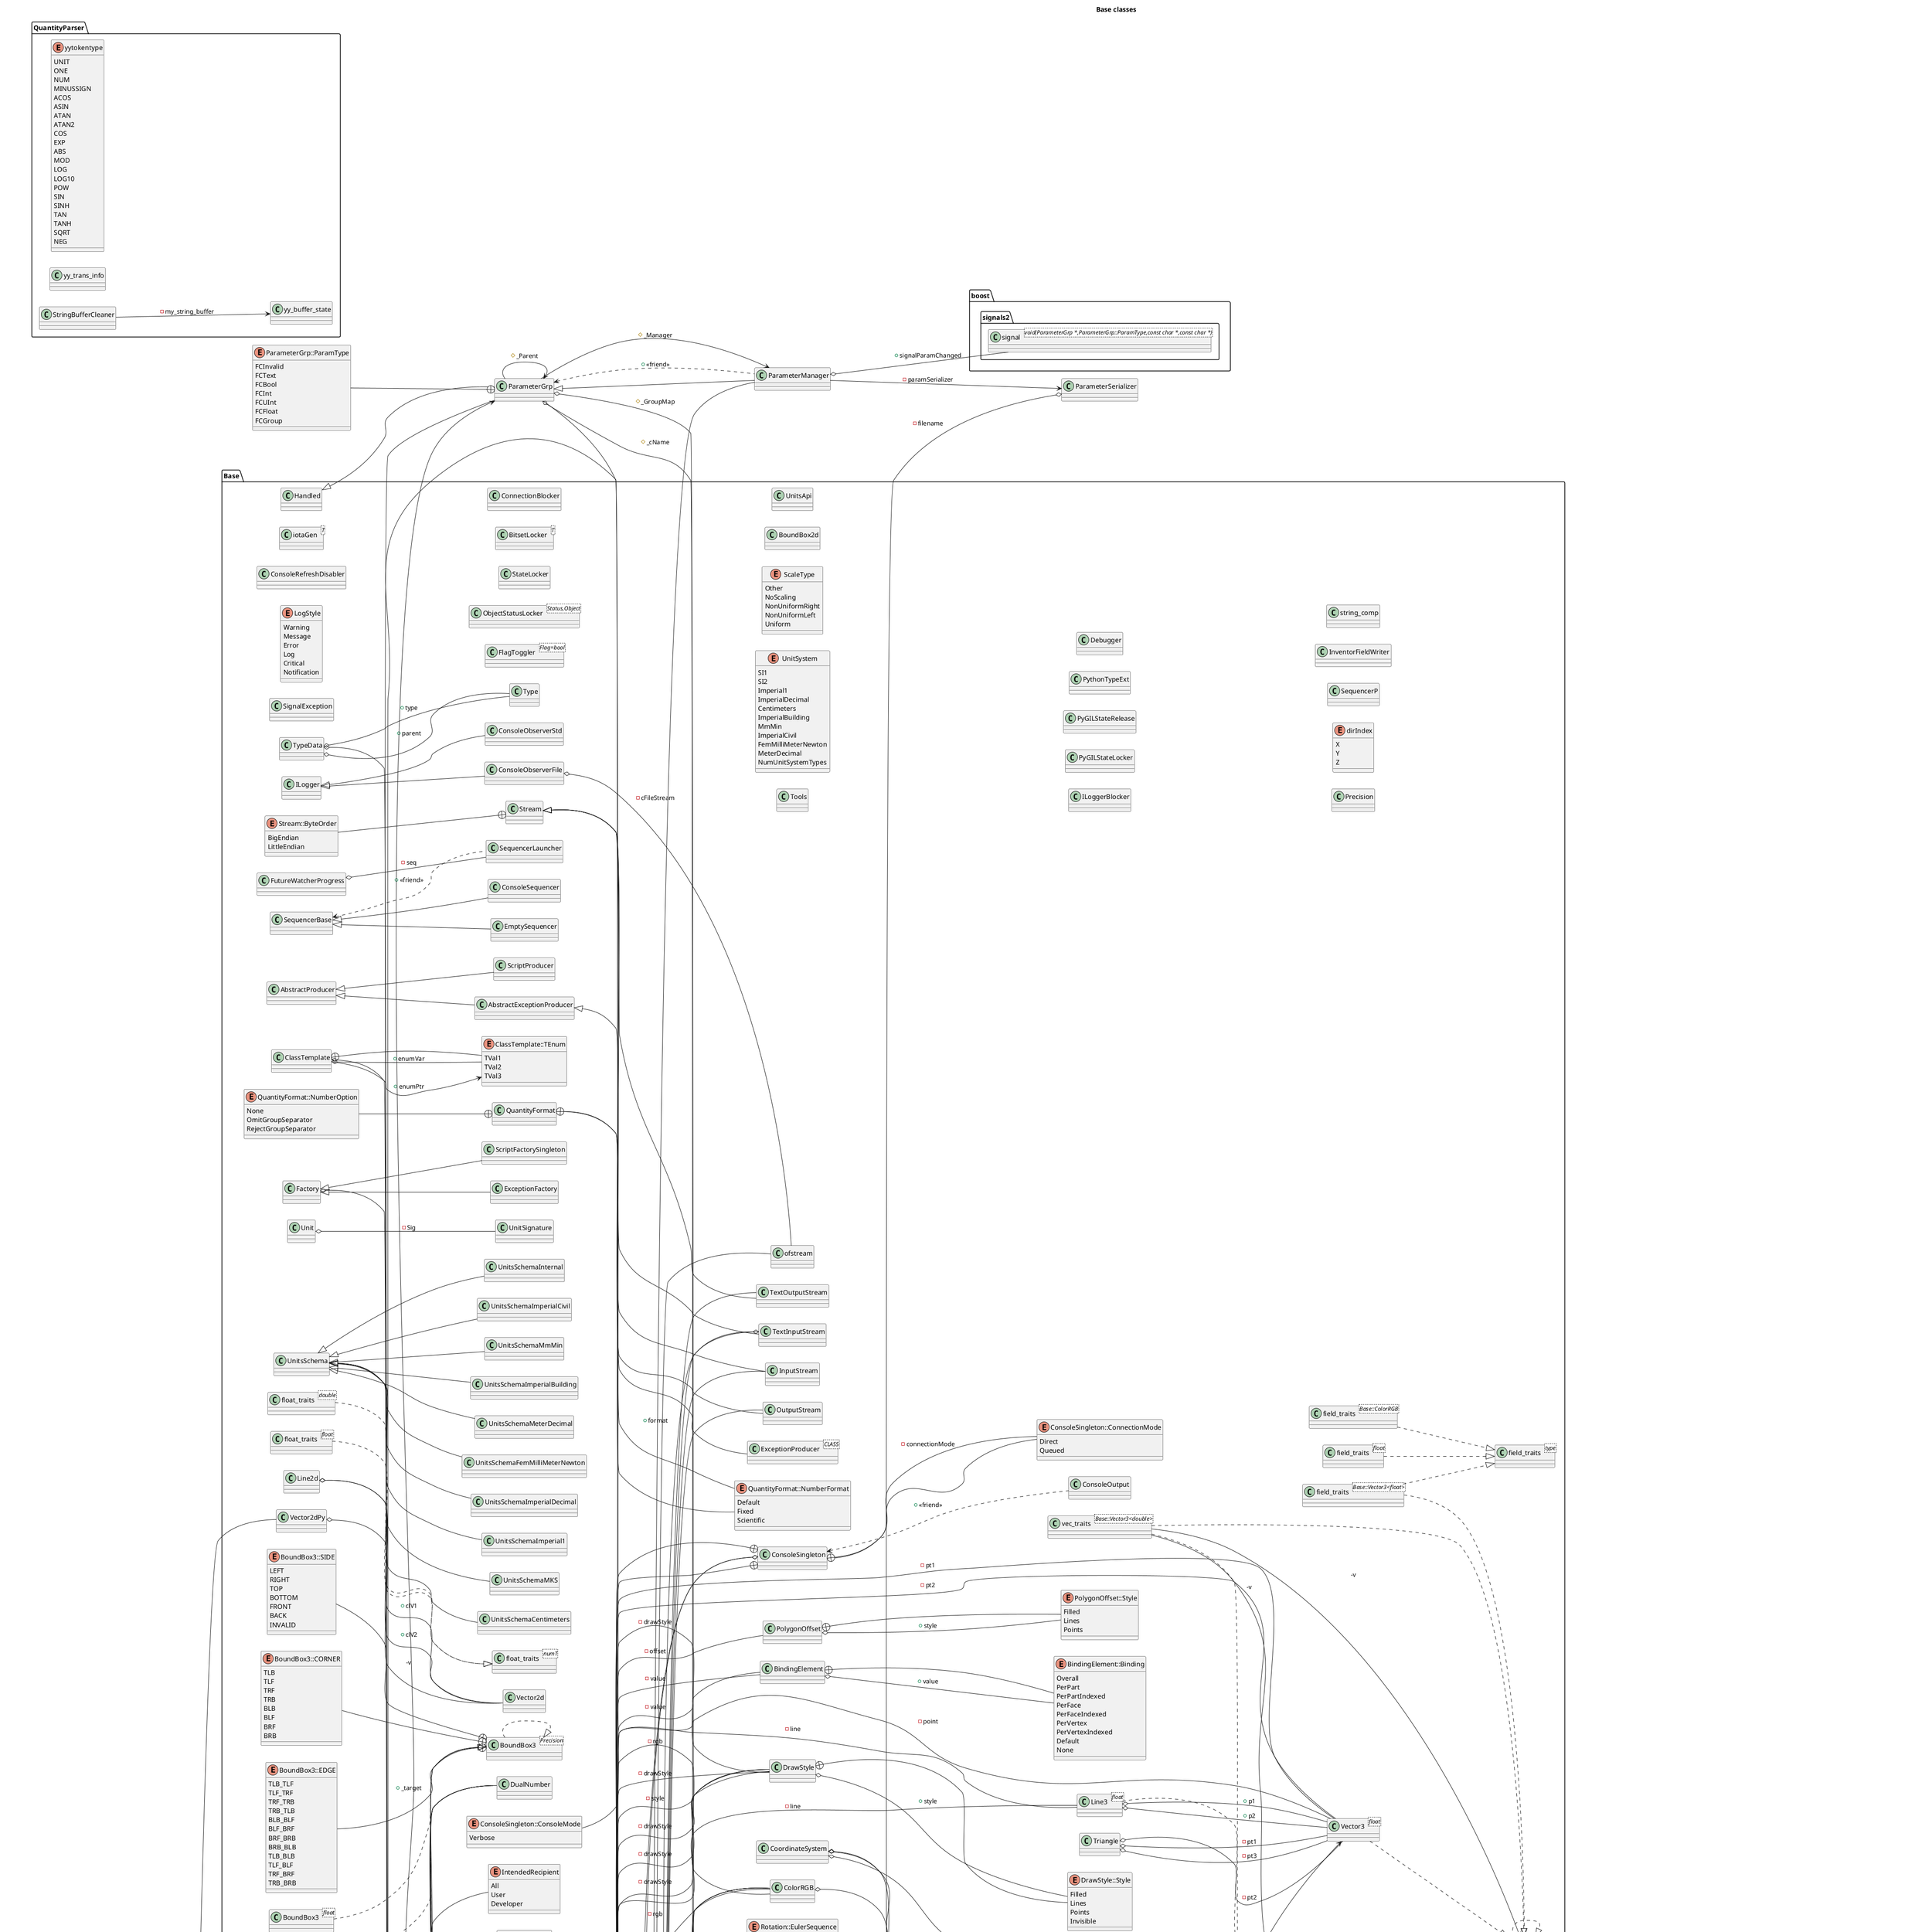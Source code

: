 @startuml
title Base classes
left to right direction
package [std] as C_0009971158671206323968 {
class "vector<Base::Type>" as C_0002339155539897457708
class C_0002339155539897457708 [[https://github.com/FreeCAD/FreeCAD/blob/2fcc5317fe3aee96ca73475986a577719fc78e20/src/Base/Type.h#L106{vector}]] {
__
}
class "basic_string<char>" as C_0001275076681856179721
class C_0001275076681856179721 [[https://github.com/FreeCAD/FreeCAD/blob/2fcc5317fe3aee96ca73475986a577719fc78e20/src/Base/Type.h#L133{basic_string}]] {
__
}
package [chrono] as C_0010205447193874382122 {
class "time_point<Base::Clock>" as C_0015187189984649798092
class C_0015187189984649798092 [[https://github.com/FreeCAD/FreeCAD/blob/2fcc5317fe3aee96ca73475986a577719fc78e20/src/Base/TimeInfo.h#L38{time_point}]] {
__
}
class "time_point<Base::Ticks>" as C_0003827738882305375388
class C_0003827738882305375388 [[https://github.com/FreeCAD/FreeCAD/blob/2fcc5317fe3aee96ca73475986a577719fc78e20/src/Base/TimeInfo.h#L99{time_point}]] {
__
}
}
class "basic_string<wchar_t>" as C_0014383712511495386234
class C_0014383712511495386234 [[https://github.com/FreeCAD/FreeCAD/blob/2fcc5317fe3aee96ca73475986a577719fc78e20/src/Base/FileInfo.h#L85{basic_string}]] {
__
}
class "initializer_list<const char *>" as C_0011973643143183791042
class C_0011973643143183791042 [[https://github.com/FreeCAD/FreeCAD/blob/2fcc5317fe3aee96ca73475986a577719fc78e20/src/Base/FileInfo.h#L107{initializer_list}]] {
__
}
class "vector<Base::FileInfo>" as C_0017043476492809834334
class C_0017043476492809834334 [[https://github.com/FreeCAD/FreeCAD/blob/2fcc5317fe3aee96ca73475986a577719fc78e20/src/Base/FileInfo.h#L140{vector}]] {
__
}
class "basic_string<XMLCh>" as C_0002223234718976562722
class C_0002223234718976562722 [[https://github.com/FreeCAD/FreeCAD/blob/2fcc5317fe3aee96ca73475986a577719fc78e20/src/Base/XMLTools.h#L56{basic_string}]] {
__
}
class "basic_istream<char>" as C_0005505409806480479128
class C_0005505409806480479128 [[https://github.com/FreeCAD/FreeCAD/blob/2fcc5317fe3aee96ca73475986a577719fc78e20/src/Base/Reader.h#L142{basic_istream}]] {
__
}
class "vector<std::string>" as C_0001347152004389415025
class C_0001347152004389415025 [[https://github.com/FreeCAD/FreeCAD/blob/2fcc5317fe3aee96ca73475986a577719fc78e20/src/Base/Reader.h#L255{vector}]] {
__
}
class "map<std::string,std::string>" as C_0012004170049756060246
class C_0012004170049756060246 [[https://github.com/FreeCAD/FreeCAD/blob/2fcc5317fe3aee96ca73475986a577719fc78e20/src/Base/Reader.h#L333{map}]] {
__
}
class "vector<Base::XMLReader::FileEntry>" as C_0004226129717813491611
class C_0004226129717813491611 [[https://github.com/FreeCAD/FreeCAD/blob/2fcc5317fe3aee96ca73475986a577719fc78e20/src/Base/Reader.h#L362{vector}]] {
__
}
class "bitset<32>" as C_0011287612919229690754
class C_0011287612919229690754 [[https://github.com/FreeCAD/FreeCAD/blob/2fcc5317fe3aee96ca73475986a577719fc78e20/src/Base/Reader.h#L367{bitset}]] {
__
}
class "unique_ptr<std::basic_istream<char>>" as C_0016542991660999965656
class C_0016542991660999965656 [[https://github.com/FreeCAD/FreeCAD/blob/2fcc5317fe3aee96ca73475986a577719fc78e20/src/Base/Reader.h#L369{unique_ptr}]] {
__
}
class "shared_ptr<Base::XMLReader>" as C_0013171027680872146178
class C_0013171027680872146178 [[https://github.com/FreeCAD/FreeCAD/blob/2fcc5317fe3aee96ca73475986a577719fc78e20/src/Base/Reader.h#L379{shared_ptr}]] {
__
}
class "array<unsigned char,3>" as C_0016515721196457497249
class C_0016515721196457497249 [[https://github.com/FreeCAD/FreeCAD/blob/2fcc5317fe3aee96ca73475986a577719fc78e20/src/Base/Base64Filter.h#L146{array}]] {
__
}
class "array<char,4>" as C_0018203907801170582407
class C_0018203907801170582407 [[https://github.com/FreeCAD/FreeCAD/blob/2fcc5317fe3aee96ca73475986a577719fc78e20/src/Base/Base64Filter.h#L242{array}]] {
__
}
class "array<char,3>" as C_0000060096535278587711
class C_0000060096535278587711 [[https://github.com/FreeCAD/FreeCAD/blob/2fcc5317fe3aee96ca73475986a577719fc78e20/src/Base/Base64Filter.h#L245{array}]] {
__
}
class "set<ILogger *>" as C_0016815212448356136206
class C_0016815212448356136206 [[https://github.com/FreeCAD/FreeCAD/blob/2fcc5317fe3aee96ca73475986a577719fc78e20/src/Base/Console.h#L897{set}]] {
__
}
class "map<std::string,int>" as C_0006156734009172850642
class C_0006156734009172850642 [[https://github.com/FreeCAD/FreeCAD/blob/2fcc5317fe3aee96ca73475986a577719fc78e20/src/Base/Console.h#L899{map}]] {
__
}
class "basic_stringstream<char>" as C_0008452184418772260254
class C_0008452184418772260254 [[https://github.com/FreeCAD/FreeCAD/blob/2fcc5317fe3aee96ca73475986a577719fc78e20/src/Base/Console.h#L985{basic_stringstream}]] {
__
}
class "unique_ptr<Base::StdInputStream::TextCodec>" as C_0005904843929664934582
class C_0005904843929664934582 [[https://github.com/FreeCAD/FreeCAD/blob/2fcc5317fe3aee96ca73475986a577719fc78e20/src/Base/InputSource.h#L90{unique_ptr}]] {
__
}
class "basic_ostream<char>" as C_0012782362847443494988
class C_0012782362847443494988 [[https://github.com/FreeCAD/FreeCAD/blob/2fcc5317fe3aee96ca73475986a577719fc78e20/src/Base/Persistence.h#L149{basic_ostream}]] {
__
}
class "basic_ostringstream<char>" as C_0015686209849526484741
class C_0015686209849526484741 [[https://github.com/FreeCAD/FreeCAD/blob/2fcc5317fe3aee96ca73475986a577719fc78e20/src/Base/Stream.h#L260{basic_ostringstream}]] {
__
}
class "fpos<mbstate_t>" as C_0008360748552058837491
class C_0008360748552058837491 [[https://github.com/FreeCAD/FreeCAD/blob/2fcc5317fe3aee96ca73475986a577719fc78e20/src/Base/Stream.h#L370{fpos}]] {
__
}
class "basic_streambuf<char>" as C_0005918945941657917744
class C_0005918945941657917744 [[https://github.com/FreeCAD/FreeCAD/blob/2fcc5317fe3aee96ca73475986a577719fc78e20/src/Base/Stream.h#L361{basic_streambuf}]] {
__
}
class "vector<char>" as C_0012442308262796802049
class C_0012442308262796802049 [[https://github.com/FreeCAD/FreeCAD/blob/2fcc5317fe3aee96ca73475986a577719fc78e20/src/Base/Stream.h#L530{vector}]] {
__
}
class "basic_string<char,std::char_traits<char>,std::allocator<char>>" as C_0010957948077403816313
class C_0010957948077403816313 [[https://github.com/FreeCAD/FreeCAD/blob/2fcc5317fe3aee96ca73475986a577719fc78e20/src/Base/Stream.h#L557{basic_string}]] {
__
}
class "basic_ofstream<char>" as C_0004276277466396066764
class C_0004276277466396066764 [[https://github.com/FreeCAD/FreeCAD/blob/2fcc5317fe3aee96ca73475986a577719fc78e20/src/Base/Stream.h#L572{basic_ofstream}]] {
__
}
class "basic_ifstream<char>" as C_0013346845937494941633
class C_0013346845937494941633 [[https://github.com/FreeCAD/FreeCAD/blob/2fcc5317fe3aee96ca73475986a577719fc78e20/src/Base/Stream.h#L605{basic_ifstream}]] {
__
}
class "set<std::string>" as C_0000727039560643301762
class C_0000727039560643301762 [[https://github.com/FreeCAD/FreeCAD/blob/2fcc5317fe3aee96ca73475986a577719fc78e20/src/Base/Writer.h#L92{set}]] {
__
}
class "vector<Base::Writer::FileEntry>" as C_0004717017263246750211
class C_0004717017263246750211 [[https://github.com/FreeCAD/FreeCAD/blob/2fcc5317fe3aee96ca73475986a577719fc78e20/src/Base/Writer.h#L160{vector}]] {
__
}
class "unique_ptr<std::basic_ostream<char>>" as C_0004135881179880541971
class C_0004135881179880541971 [[https://github.com/FreeCAD/FreeCAD/blob/2fcc5317fe3aee96ca73475986a577719fc78e20/src/Base/Writer.h#L179{unique_ptr}]] {
__
}
class "unique_ptr<Base::BindingManager::BindingManagerPrivate>" as C_0018035323942011429391
class C_0018035323942011429391 [[https://github.com/FreeCAD/FreeCAD/blob/2fcc5317fe3aee96ca73475986a577719fc78e20/src/Base/BindingManager.h#L57{unique_ptr}]] {
__
}
class "unordered_map<const void *,PyObject *>" as C_0008048988600715985823
class C_0008048988600715985823 [[https://github.com/FreeCAD/FreeCAD/blob/2fcc5317fe3aee96ca73475986a577719fc78e20/src/Base/BindingManager.cpp#L35{unordered_map}]] {
__
}
class "list<std::string>" as C_0007544740647145351299
class C_0007544740647145351299 [[https://github.com/FreeCAD/FreeCAD/blob/2fcc5317fe3aee96ca73475986a577719fc78e20/src/Base/Factory.h#L66{list}]] {
__
}
class "map<std::string,AbstractProducer *>" as C_0002381358829859892878
class C_0002381358829859892878 [[https://github.com/FreeCAD/FreeCAD/blob/2fcc5317fe3aee96ca73475986a577719fc78e20/src/Base/Factory.h#L78{map}]] {
__
}
class "array<Base::Matrix4D,4>" as C_0014385615735773287315
class C_0014385615735773287315 [[https://github.com/FreeCAD/FreeCAD/blob/2fcc5317fe3aee96ca73475986a577719fc78e20/src/Base/Matrix.h#L198{array}]] {
__
}
class "list<Base::Polygon2d>" as C_0018399394109277200648
class C_0018399394109277200648 [[https://github.com/FreeCAD/FreeCAD/blob/2fcc5317fe3aee96ca73475986a577719fc78e20/src/Base/Tools2D.h#L200{list}]] {
__
}
class "vector<Base::Vector2d>" as C_0007994407593943164515
class C_0007994407593943164515 [[https://github.com/FreeCAD/FreeCAD/blob/2fcc5317fe3aee96ca73475986a577719fc78e20/src/Base/Tools2D.h#L205{vector}]] {
__
}
class "unique_ptr<Base::UnitsSchema>" as C_0015322199378529236336
class C_0015322199378529236336 [[https://github.com/FreeCAD/FreeCAD/blob/2fcc5317fe3aee96ca73475986a577719fc78e20/src/Base/UnitsApi.h#L119{unique_ptr}]] {
__
}
class "list<Py::ExtensionModuleBase *>" as C_0017411252609981437087
class C_0017411252609981437087 [[https://github.com/FreeCAD/FreeCAD/blob/2fcc5317fe3aee96ca73475986a577719fc78e20/src/Base/Interpreter.h#L377{list}]] {
__
}
class "shared_ptr<QTranslator>" as C_0006193327174519336548
class C_0006193327174519336548 [[https://github.com/FreeCAD/FreeCAD/blob/2fcc5317fe3aee96ca73475986a577719fc78e20/src/Base/Translate.h#L55{shared_ptr}]] {
__
}
class "list<std::shared_ptr<QTranslator>>" as C_0006869335320066719319
class C_0006869335320066719319 [[https://github.com/FreeCAD/FreeCAD/blob/2fcc5317fe3aee96ca73475986a577719fc78e20/src/Base/Translate.h#L55{list}]] {
__
}
class "vector<Base::Vector3<float_type>>" as C_0011788638757643824479
class C_0011788638757643824479 [[https://github.com/FreeCAD/FreeCAD/blob/2fcc5317fe3aee96ca73475986a577719fc78e20/src/Base/Tools3D.h#L139{vector}]] {
__
}
class "vector<Base::Vector3<float>>" as C_0003658087539527948096
class C_0003658087539527948096 [[https://github.com/FreeCAD/FreeCAD/blob/2fcc5317fe3aee96ca73475986a577719fc78e20/src/Base/Tools3D.h#L139{vector}]] {
__
}
class "vector<Base::Vector3<double>>" as C_0009019259429206773851
class C_0009019259429206773851 [[https://github.com/FreeCAD/FreeCAD/blob/2fcc5317fe3aee96ca73475986a577719fc78e20/src/Base/Tools3D.h#L139{vector}]] {
__
}
class "unique_ptr<Base::SequencerLauncher>" as C_0005902449499338166820
class C_0005902449499338166820 [[https://github.com/FreeCAD/FreeCAD/blob/2fcc5317fe3aee96ca73475986a577719fc78e20/src/Base/ProgressIndicatorPy.h#L55{unique_ptr}]] {
__
}
class "set<Base::Observer<MsgType> *>" as C_0017874918918394426265
class C_0017874918918394426265 [[https://github.com/FreeCAD/FreeCAD/blob/2fcc5317fe3aee96ca73475986a577719fc78e20/src/Base/Observer.h#L236{set}]] {
__
}
class "set<Base::Observer<const char *> *>" as C_0014676327422852593902
class C_0014676327422852593902 [[https://github.com/FreeCAD/FreeCAD/blob/2fcc5317fe3aee96ca73475986a577719fc78e20/src/Base/Observer.h#L236{set}]] {
__
}
class "vector<Base::Reference<ParameterGrp>>" as C_0009394756253636307647
class C_0009394756253636307647 [[https://github.com/FreeCAD/FreeCAD/blob/2fcc5317fe3aee96ca73475986a577719fc78e20/src/Base/Parameter.h#L137{vector}]] {
__
}
class "pair<std::string,std::string>" as C_0009953426076712291422
class C_0009953426076712291422 [[https://github.com/FreeCAD/FreeCAD/blob/2fcc5317fe3aee96ca73475986a577719fc78e20/src/Base/Parameter.h#L172{pair}]] {
__
}
class "vector<std::pair<std::string,std::string>>" as C_0015467040182755354183
class C_0015467040182755354183 [[https://github.com/FreeCAD/FreeCAD/blob/2fcc5317fe3aee96ca73475986a577719fc78e20/src/Base/Parameter.h#L172{vector}]] {
__
}
class "pair<ParameterGrp::ParamType,std::string>" as C_0013930100065698786536
class C_0013930100065698786536 [[https://github.com/FreeCAD/FreeCAD/blob/2fcc5317fe3aee96ca73475986a577719fc78e20/src/Base/Parameter.h#L178{pair}]] {
__
}
class "vector<std::pair<ParameterGrp::ParamType,std::string>>" as C_0011765429005286948439
class C_0011765429005286948439 [[https://github.com/FreeCAD/FreeCAD/blob/2fcc5317fe3aee96ca73475986a577719fc78e20/src/Base/Parameter.h#L178{vector}]] {
__
}
class "vector<bool>" as C_0002045887772729987855
class C_0002045887772729987855 [[https://github.com/FreeCAD/FreeCAD/blob/2fcc5317fe3aee96ca73475986a577719fc78e20/src/Base/Parameter.h#L188{vector}]] {
__
}
class "pair<std::string,bool>" as C_0005340059375224824510
class C_0005340059375224824510 [[https://github.com/FreeCAD/FreeCAD/blob/2fcc5317fe3aee96ca73475986a577719fc78e20/src/Base/Parameter.h#L190{pair}]] {
__
}
class "vector<std::pair<std::string,bool>>" as C_0002718101675949749924
class C_0002718101675949749924 [[https://github.com/FreeCAD/FreeCAD/blob/2fcc5317fe3aee96ca73475986a577719fc78e20/src/Base/Parameter.h#L190{vector}]] {
__
}
class "vector<long>" as C_0001859566175648267319
class C_0001859566175648267319 [[https://github.com/FreeCAD/FreeCAD/blob/2fcc5317fe3aee96ca73475986a577719fc78e20/src/Base/Parameter.h#L202{vector}]] {
__
}
class "pair<std::string,long>" as C_0002001324687057497244
class C_0002001324687057497244 [[https://github.com/FreeCAD/FreeCAD/blob/2fcc5317fe3aee96ca73475986a577719fc78e20/src/Base/Parameter.h#L204{pair}]] {
__
}
class "vector<std::pair<std::string,long>>" as C_0006549653073087669574
class C_0006549653073087669574 [[https://github.com/FreeCAD/FreeCAD/blob/2fcc5317fe3aee96ca73475986a577719fc78e20/src/Base/Parameter.h#L204{vector}]] {
__
}
class "vector<unsigned long>" as C_0007100424690848676264
class C_0007100424690848676264 [[https://github.com/FreeCAD/FreeCAD/blob/2fcc5317fe3aee96ca73475986a577719fc78e20/src/Base/Parameter.h#L216{vector}]] {
__
}
class "pair<std::string,unsigned long>" as C_0013300614564466071669
class C_0013300614564466071669 [[https://github.com/FreeCAD/FreeCAD/blob/2fcc5317fe3aee96ca73475986a577719fc78e20/src/Base/Parameter.h#L219{pair}]] {
__
}
class "vector<std::pair<std::string,unsigned long>>" as C_0006866200930271167303
class C_0006866200930271167303 [[https://github.com/FreeCAD/FreeCAD/blob/2fcc5317fe3aee96ca73475986a577719fc78e20/src/Base/Parameter.h#L219{vector}]] {
__
}
class "vector<double>" as C_0011328605021903071752
class C_0011328605021903071752 [[https://github.com/FreeCAD/FreeCAD/blob/2fcc5317fe3aee96ca73475986a577719fc78e20/src/Base/Parameter.h#L232{vector}]] {
__
}
class "pair<std::string,double>" as C_0001632032217249191873
class C_0001632032217249191873 [[https://github.com/FreeCAD/FreeCAD/blob/2fcc5317fe3aee96ca73475986a577719fc78e20/src/Base/Parameter.h#L234{pair}]] {
__
}
class "vector<std::pair<std::string,double>>" as C_0009583587768679052516
class C_0009583587768679052516 [[https://github.com/FreeCAD/FreeCAD/blob/2fcc5317fe3aee96ca73475986a577719fc78e20/src/Base/Parameter.h#L234{vector}]] {
__
}
class "map<std::string,Base::Reference<ParameterGrp>>" as C_0000991686523204284796
class C_0000991686523204284796 [[https://github.com/FreeCAD/FreeCAD/blob/2fcc5317fe3aee96ca73475986a577719fc78e20/src/Base/Parameter.h#L344{map}]] {
__
}
class "list<ParameterGrpObserver *>" as C_0007911667949276854699
class C_0007911667949276854699 [[https://github.com/FreeCAD/FreeCAD/blob/2fcc5317fe3aee96ca73475986a577719fc78e20/src/Base/ParameterPy.cpp#L176{list}]] {
__
}
class "vector<Base::ColorRGB>" as C_0018119407334452606546
class C_0018119407334452606546 [[https://github.com/FreeCAD/FreeCAD/blob/2fcc5317fe3aee96ca73475986a577719fc78e20/src/Base/Builder3D.h#L373{vector}]] {
__
}
class "vector<float>" as C_0010413144086334379596
class C_0010413144086334379596 [[https://github.com/FreeCAD/FreeCAD/blob/2fcc5317fe3aee96ca73475986a577719fc78e20/src/Base/Builder3D.h#L377{vector}]] {
__
}
class "vector<int>" as C_0009228492206209329687
class C_0009228492206209329687 [[https://github.com/FreeCAD/FreeCAD/blob/2fcc5317fe3aee96ca73475986a577719fc78e20/src/Base/Builder3D.h#L499{vector}]] {
__
}
class "vector<Base::InventorLoader::Face>" as C_0006829789264546059979
class C_0006829789264546059979 [[https://github.com/FreeCAD/FreeCAD/blob/2fcc5317fe3aee96ca73475986a577719fc78e20/src/Base/Builder3D.h#L816{vector}]] {
__
}
class "vector<int32_t>" as C_0010639554345924822352
class C_0010639554345924822352 [[https://github.com/FreeCAD/FreeCAD/blob/2fcc5317fe3aee96ca73475986a577719fc78e20/src/Base/Builder3D.h#L829{vector}]] {
__
}
class "vector<std::vector<int32_t>>" as C_0008072100758875552063
class C_0008072100758875552063 [[https://github.com/FreeCAD/FreeCAD/blob/2fcc5317fe3aee96ca73475986a577719fc78e20/src/Base/Builder3D.h#L830{vector}]] {
__
}
class "vector<T>" as C_0015625435119362590644
class C_0015625435119362590644 [[https://github.com/FreeCAD/FreeCAD/blob/2fcc5317fe3aee96ca73475986a577719fc78e20/src/Base/Builder3D.cpp#L254{vector}]] {
__
}
class "tuple<Base::vec_traits<Base::Vector3<float>>::float_type,Base::vec_traits<Base::Vector3<float>>::float_type,Base::vec_traits<Base::Vector3<float>>::float_type>" as C_0012606321107356812720
class C_0012606321107356812720 [[https://github.com/FreeCAD/FreeCAD/blob/2fcc5317fe3aee96ca73475986a577719fc78e20/src/Base/Converter.h#L48{tuple}]] {
__
}
class "tuple<Base::vec_traits<Base::Vector3<double>>::float_type,Base::vec_traits<Base::Vector3<double>>::float_type,Base::vec_traits<Base::Vector3<double>>::float_type>" as C_0010679415666450866468
class C_0010679415666450866468 [[https://github.com/FreeCAD/FreeCAD/blob/2fcc5317fe3aee96ca73475986a577719fc78e20/src/Base/Converter.h#L65{tuple}]] {
__
}
class "tuple<Base::vec_traits<Base::Rotation>::float_type,Base::vec_traits<Base::Rotation>::float_type,Base::vec_traits<Base::Rotation>::float_type,Base::vec_traits<Base::Rotation>::float_type>" as C_0012286664880792086268
class C_0012286664880792086268 [[https://github.com/FreeCAD/FreeCAD/blob/2fcc5317fe3aee96ca73475986a577719fc78e20/src/Base/Converter.h#L82{tuple}]] {
__
}
}
package [__gnu_cxx] as C_0003709268009229621457 {
class "__normal_iterator<std::string::const_pointer,std::string>" as C_0009801968755080006390
class C_0009801968755080006390 [[https://github.com/FreeCAD/FreeCAD/blob/2fcc5317fe3aee96ca73475986a577719fc78e20/src/Base/Stream.h#L557{__normal_iterator}]] {
__
}
}
package [xercesc_3_2] as C_0006430248465199115378 {
class "DOMDocument" as C_0000282161332158206396
class C_0000282161332158206396 [[https://github.com/FreeCAD/FreeCAD/blob/2fcc5317fe3aee96ca73475986a577719fc78e20/src/Base/XMLTools.h#L47{DOMDocument}]] {
__
}
class "DOMElement" as C_0003492517693339018377
class C_0003492517693339018377 [[https://github.com/FreeCAD/FreeCAD/blob/2fcc5317fe3aee96ca73475986a577719fc78e20/src/Base/XMLTools.h#L46{DOMElement}]] {
__
}
class "DOMNode" as C_0011528363396094994191
class C_0011528363396094994191 [[https://github.com/FreeCAD/FreeCAD/blob/2fcc5317fe3aee96ca73475986a577719fc78e20/src/Base/XMLTools.h#L45{DOMNode}]] {
__
}
class "SAX2XMLReader" as C_0006187363198677523502
class C_0006187363198677523502 [[https://github.com/FreeCAD/FreeCAD/blob/2fcc5317fe3aee96ca73475986a577719fc78e20/src/Base/Reader.h#L56{SAX2XMLReader}]] {
__
}
class "DefaultHandler" as C_0015909212072485676379
class C_0015909212072485676379 [[https://github.com/FreeCAD/FreeCAD/blob/2fcc5317fe3aee96ca73475986a577719fc78e20/src/Base/Reader.h#L55{DefaultHandler}]] {
__
}
class "BinInputStream" as C_0017098329089105137360
class C_0017098329089105137360 [[https://github.com/FreeCAD/FreeCAD/blob/2fcc5317fe3aee96ca73475986a577719fc78e20/src/Base/InputSource.h#L44{BinInputStream}]] {
__
}
class "XMLFormatTarget" as C_0000573669159588958351
class C_0000573669159588958351 [[https://github.com/FreeCAD/FreeCAD/blob/2fcc5317fe3aee96ca73475986a577719fc78e20/src/Base/Parameter.h#L84{XMLFormatTarget}]] {
__
}
class "InputSource" as C_0000626772700142876041
class C_0000626772700142876041 [[https://github.com/FreeCAD/FreeCAD/blob/2fcc5317fe3aee96ca73475986a577719fc78e20/src/Base/Parameter.h#L85{InputSource}]] {
__
}
}
package [Base] as C_0005614219575140048477 {
class "Type" as C_0010396699791746075194
class C_0010396699791746075194 [[https://github.com/FreeCAD/FreeCAD/blob/2fcc5317fe3aee96ca73475986a577719fc78e20/src/Base/Type.h#L80{Type}]] {
__
}
class "BaseClass" as C_0000947542648757283925
class C_0000947542648757283925 [[https://github.com/FreeCAD/FreeCAD/blob/2fcc5317fe3aee96ca73475986a577719fc78e20/src/Base/BaseClass.h#L138{BaseClass}]] {
__
}
class "TimeInfo" as C_0001350107638741823304
class C_0001350107638741823304 [[https://github.com/FreeCAD/FreeCAD/blob/2fcc5317fe3aee96ca73475986a577719fc78e20/src/Base/TimeInfo.h#L38{TimeInfo}]] {
__
}
class "TimeElapsed" as C_0002600351248882211381
class C_0002600351248882211381 [[https://github.com/FreeCAD/FreeCAD/blob/2fcc5317fe3aee96ca73475986a577719fc78e20/src/Base/TimeInfo.h#L99{TimeElapsed}]] {
__
}
enum "CharStreamFormat" as C_0011305665087520085303
enum C_0011305665087520085303 [[https://github.com/FreeCAD/FreeCAD/blob/2fcc5317fe3aee96ca73475986a577719fc78e20/src/Base/FileInfo.h#L40{CharStreamFormat}]] {
Raw
Base64Encoded
}
class "FileInfo" as C_0017208157398834721299
class C_0017208157398834721299 [[https://github.com/FreeCAD/FreeCAD/blob/2fcc5317fe3aee96ca73475986a577719fc78e20/src/Base/FileInfo.h#L51{FileInfo}]] {
__
}
enum "FileInfo::Permissions" as C_0005084566490059754252
enum C_0005084566490059754252 [[https://github.com/FreeCAD/FreeCAD/blob/2fcc5317fe3aee96ca73475986a577719fc78e20/src/Base/FileInfo.h#L54{FileInfo::Permissions}]] {
WriteOnly
ReadOnly
ReadWrite
}
class "Exception" as C_0015088504791117200172
class C_0015088504791117200172 [[https://github.com/FreeCAD/FreeCAD/blob/2fcc5317fe3aee96ca73475986a577719fc78e20/src/Base/Exception.h#L194{Exception}]] {
__
}
class "AbortException" as C_0016225557986123806786
class C_0016225557986123806786 [[https://github.com/FreeCAD/FreeCAD/blob/2fcc5317fe3aee96ca73475986a577719fc78e20/src/Base/Exception.h#L270{AbortException}]] {
__
}
class "XMLBaseException" as C_0012166159007113312890
class C_0012166159007113312890 [[https://github.com/FreeCAD/FreeCAD/blob/2fcc5317fe3aee96ca73475986a577719fc78e20/src/Base/Exception.h#L297{XMLBaseException}]] {
__
}
class "XMLParseException" as C_0015505157272329126357
class C_0015505157272329126357 [[https://github.com/FreeCAD/FreeCAD/blob/2fcc5317fe3aee96ca73475986a577719fc78e20/src/Base/Exception.h#L319{XMLParseException}]] {
__
}
class "XMLAttributeError" as C_0006243298968362680418
class C_0006243298968362680418 [[https://github.com/FreeCAD/FreeCAD/blob/2fcc5317fe3aee96ca73475986a577719fc78e20/src/Base/Exception.h#L345{XMLAttributeError}]] {
__
}
class "FileException" as C_0014751685873482732809
class C_0014751685873482732809 [[https://github.com/FreeCAD/FreeCAD/blob/2fcc5317fe3aee96ca73475986a577719fc78e20/src/Base/Exception.h#L371{FileException}]] {
__
}
class "FileSystemError" as C_0000655226751532333249
class C_0000655226751532333249 [[https://github.com/FreeCAD/FreeCAD/blob/2fcc5317fe3aee96ca73475986a577719fc78e20/src/Base/Exception.h#L414{FileSystemError}]] {
__
}
class "BadFormatError" as C_0003736967560718014799
class C_0003736967560718014799 [[https://github.com/FreeCAD/FreeCAD/blob/2fcc5317fe3aee96ca73475986a577719fc78e20/src/Base/Exception.h#L435{BadFormatError}]] {
__
}
class "MemoryException" as C_0010647672129479458821
class C_0010647672129479458821 [[https://github.com/FreeCAD/FreeCAD/blob/2fcc5317fe3aee96ca73475986a577719fc78e20/src/Base/Exception.h#L457{MemoryException}]] {
__
}
class "AccessViolation" as C_0015226186931003141888
class C_0015226186931003141888 [[https://github.com/FreeCAD/FreeCAD/blob/2fcc5317fe3aee96ca73475986a577719fc78e20/src/Base/Exception.h#L484{AccessViolation}]] {
__
}
class "AbnormalProgramTermination" as C_0004341231855729796479
class C_0004341231855729796479 [[https://github.com/FreeCAD/FreeCAD/blob/2fcc5317fe3aee96ca73475986a577719fc78e20/src/Base/Exception.h#L504{AbnormalProgramTermination}]] {
__
}
class "UnknownProgramOption" as C_0014378730354659335154
class C_0014378730354659335154 [[https://github.com/FreeCAD/FreeCAD/blob/2fcc5317fe3aee96ca73475986a577719fc78e20/src/Base/Exception.h#L525{UnknownProgramOption}]] {
__
}
class "ProgramInformation" as C_0001423799287608708235
class C_0001423799287608708235 [[https://github.com/FreeCAD/FreeCAD/blob/2fcc5317fe3aee96ca73475986a577719fc78e20/src/Base/Exception.h#L545{ProgramInformation}]] {
__
}
class "TypeError" as C_0016943525834433737367
class C_0016943525834433737367 [[https://github.com/FreeCAD/FreeCAD/blob/2fcc5317fe3aee96ca73475986a577719fc78e20/src/Base/Exception.h#L565{TypeError}]] {
__
}
class "ValueError" as C_0015903399003156914176
class C_0015903399003156914176 [[https://github.com/FreeCAD/FreeCAD/blob/2fcc5317fe3aee96ca73475986a577719fc78e20/src/Base/Exception.h#L585{ValueError}]] {
__
}
class "IndexError" as C_0013094592270066028231
class C_0013094592270066028231 [[https://github.com/FreeCAD/FreeCAD/blob/2fcc5317fe3aee96ca73475986a577719fc78e20/src/Base/Exception.h#L605{IndexError}]] {
__
}
class "NameError" as C_0006197556277516179758
class C_0006197556277516179758 [[https://github.com/FreeCAD/FreeCAD/blob/2fcc5317fe3aee96ca73475986a577719fc78e20/src/Base/Exception.h#L621{NameError}]] {
__
}
class "ImportError" as C_0001496100871506656929
class C_0001496100871506656929 [[https://github.com/FreeCAD/FreeCAD/blob/2fcc5317fe3aee96ca73475986a577719fc78e20/src/Base/Exception.h#L637{ImportError}]] {
__
}
class "AttributeError" as C_0005501221082971848996
class C_0005501221082971848996 [[https://github.com/FreeCAD/FreeCAD/blob/2fcc5317fe3aee96ca73475986a577719fc78e20/src/Base/Exception.h#L657{AttributeError}]] {
__
}
class "PropertyError" as C_0003996941564175107098
class C_0003996941564175107098 [[https://github.com/FreeCAD/FreeCAD/blob/2fcc5317fe3aee96ca73475986a577719fc78e20/src/Base/Exception.h#L677{PropertyError}]] {
__
}
class "RuntimeError" as C_0003166402041398533667
class C_0003166402041398533667 [[https://github.com/FreeCAD/FreeCAD/blob/2fcc5317fe3aee96ca73475986a577719fc78e20/src/Base/Exception.h#L697{RuntimeError}]] {
__
}
class "BadGraphError" as C_0007398822072455322260
class C_0007398822072455322260 [[https://github.com/FreeCAD/FreeCAD/blob/2fcc5317fe3aee96ca73475986a577719fc78e20/src/Base/Exception.h#L717{BadGraphError}]] {
__
}
class "NotImplementedError" as C_0007728640162548106282
class C_0007728640162548106282 [[https://github.com/FreeCAD/FreeCAD/blob/2fcc5317fe3aee96ca73475986a577719fc78e20/src/Base/Exception.h#L737{NotImplementedError}]] {
__
}
class "ZeroDivisionError" as C_0016128570694053260756
class C_0016128570694053260756 [[https://github.com/FreeCAD/FreeCAD/blob/2fcc5317fe3aee96ca73475986a577719fc78e20/src/Base/Exception.h#L757{ZeroDivisionError}]] {
__
}
class "ReferenceError" as C_0012975019495779861730
class C_0012975019495779861730 [[https://github.com/FreeCAD/FreeCAD/blob/2fcc5317fe3aee96ca73475986a577719fc78e20/src/Base/Exception.h#L777{ReferenceError}]] {
__
}
class "ExpressionError" as C_0006512309372907272137
class C_0006512309372907272137 [[https://github.com/FreeCAD/FreeCAD/blob/2fcc5317fe3aee96ca73475986a577719fc78e20/src/Base/Exception.h#L798{ExpressionError}]] {
__
}
class "ParserError" as C_0012246216344520464693
class C_0012246216344520464693 [[https://github.com/FreeCAD/FreeCAD/blob/2fcc5317fe3aee96ca73475986a577719fc78e20/src/Base/Exception.h#L818{ParserError}]] {
__
}
class "UnicodeError" as C_0007667943725356520438
class C_0007667943725356520438 [[https://github.com/FreeCAD/FreeCAD/blob/2fcc5317fe3aee96ca73475986a577719fc78e20/src/Base/Exception.h#L838{UnicodeError}]] {
__
}
class "OverflowError" as C_0013872602789070844279
class C_0013872602789070844279 [[https://github.com/FreeCAD/FreeCAD/blob/2fcc5317fe3aee96ca73475986a577719fc78e20/src/Base/Exception.h#L858{OverflowError}]] {
__
}
class "UnderflowError" as C_0014172474310361384907
class C_0014172474310361384907 [[https://github.com/FreeCAD/FreeCAD/blob/2fcc5317fe3aee96ca73475986a577719fc78e20/src/Base/Exception.h#L878{UnderflowError}]] {
__
}
class "UnitsMismatchError" as C_0012120892520199398381
class C_0012120892520199398381 [[https://github.com/FreeCAD/FreeCAD/blob/2fcc5317fe3aee96ca73475986a577719fc78e20/src/Base/Exception.h#L898{UnitsMismatchError}]] {
__
}
class "CADKernelError" as C_0005590186167618851811
class C_0005590186167618851811 [[https://github.com/FreeCAD/FreeCAD/blob/2fcc5317fe3aee96ca73475986a577719fc78e20/src/Base/Exception.h#L919{CADKernelError}]] {
__
}
class "RestoreError" as C_0017283742793185900281
class C_0017283742793185900281 [[https://github.com/FreeCAD/FreeCAD/blob/2fcc5317fe3aee96ca73475986a577719fc78e20/src/Base/Exception.h#L942{RestoreError}]] {
__
}
class "SignalException" as C_0002488016666843056309
class C_0002488016666843056309 [[https://github.com/FreeCAD/FreeCAD/blob/2fcc5317fe3aee96ca73475986a577719fc78e20/src/Base/Exception.h#L1008{SignalException}]] {
__
}
class "TypeData" as C_0012743402017753633673
class C_0012743402017753633673 [[https://github.com/FreeCAD/FreeCAD/blob/2fcc5317fe3aee96ca73475986a577719fc78e20/src/Base/Type.cpp#L40{TypeData}]] {
__
}
class "Uuid" as C_0007660650311992644033
class C_0007660650311992644033 [[https://github.com/FreeCAD/FreeCAD/blob/2fcc5317fe3aee96ca73475986a577719fc78e20/src/Base/Uuid.h#L40{Uuid}]] {
__
}
class "Reference<T>" as C_0011212476507339072068
class C_0011212476507339072068 [[https://github.com/FreeCAD/FreeCAD/blob/2fcc5317fe3aee96ca73475986a577719fc78e20/src/Base/Handle.h#L44{Reference}]] {
__
}
class "Handled" as C_0015017624697253180418
class C_0015017624697253180418 [[https://github.com/FreeCAD/FreeCAD/blob/2fcc5317fe3aee96ca73475986a577719fc78e20/src/Base/Handle.h#L169{Handled}]] {
__
}
class "XMLReader" as C_0010177329159555425118
class C_0010177329159555425118 [[https://github.com/FreeCAD/FreeCAD/blob/2fcc5317fe3aee96ca73475986a577719fc78e20/src/Base/Reader.h#L129{XMLReader}]] {
__
}
enum "XMLReader::ReaderStatus" as C_0000836245299037236946
enum C_0000836245299037236946 [[https://github.com/FreeCAD/FreeCAD/blob/2fcc5317fe3aee96ca73475986a577719fc78e20/src/Base/Reader.h#L132{XMLReader::ReaderStatus}]] {
PartialRestore
PartialRestoreInDocumentObject
PartialRestoreInProperty
PartialRestoreInObject
}
class "XMLReader::FileEntry" as C_0013467562780546597089
class C_0013467562780546597089 [[https://github.com/FreeCAD/FreeCAD/blob/2fcc5317fe3aee96ca73475986a577719fc78e20/src/Base/Reader.h#L357{XMLReader::FileEntry}]] {
__
}
class "Reader" as C_0008531829770309964156
class C_0008531829770309964156 [[https://github.com/FreeCAD/FreeCAD/blob/2fcc5317fe3aee96ca73475986a577719fc78e20/src/Base/Reader.h#L372{Reader}]] {
__
}
enum "Base64ErrorHandling" as C_0013325977197985335461
enum C_0013325977197985335461 [[https://github.com/FreeCAD/FreeCAD/blob/2fcc5317fe3aee96ca73475986a577719fc78e20/src/Base/Base64Filter.h#L46{Base64ErrorHandling}]] {
throws
silent
}
class "base64_encoder" as C_0008525983086664575293
class C_0008525983086664575293 [[https://github.com/FreeCAD/FreeCAD/blob/2fcc5317fe3aee96ca73475986a577719fc78e20/src/Base/Base64Filter.h#L57{base64_encoder}]] {
__
}
class "base64_encoder::category" as C_0010604041216916186411
class C_0010604041216916186411 [[https://github.com/FreeCAD/FreeCAD/blob/2fcc5317fe3aee96ca73475986a577719fc78e20/src/Base/Base64Filter.h#L61{base64_encoder::category}]] {
__
}
class "base64_decoder" as C_0007510272591951593899
class C_0007510272591951593899 [[https://github.com/FreeCAD/FreeCAD/blob/2fcc5317fe3aee96ca73475986a577719fc78e20/src/Base/Base64Filter.h#L154{base64_decoder}]] {
__
}
class "base64_decoder::category" as C_0003356332572543770184
class C_0003356332572543770184 [[https://github.com/FreeCAD/FreeCAD/blob/2fcc5317fe3aee96ca73475986a577719fc78e20/src/Base/Base64Filter.h#L158{base64_decoder::category}]] {
__
}
enum "LogStyle" as C_0017551529797300589080
enum C_0017551529797300589080 [[https://github.com/FreeCAD/FreeCAD/blob/2fcc5317fe3aee96ca73475986a577719fc78e20/src/Base/Console.h#L504{LogStyle}]] {
Warning
Message
Error
Log
Critical
Notification
}
enum "IntendedRecipient" as C_0017481523847751876768
enum C_0017481523847751876768 [[https://github.com/FreeCAD/FreeCAD/blob/2fcc5317fe3aee96ca73475986a577719fc78e20/src/Base/Console.h#L522{IntendedRecipient}]] {
All
User
Developer
}
enum "ContentType" as C_0014854340400307176388
enum C_0014854340400307176388 [[https://github.com/FreeCAD/FreeCAD/blob/2fcc5317fe3aee96ca73475986a577719fc78e20/src/Base/Console.h#L537{ContentType}]] {
Untranslated
Translated
Untranslatable
}
class "ILogger" as C_0003015265065959424381
class C_0003015265065959424381 [[https://github.com/FreeCAD/FreeCAD/blob/2fcc5317fe3aee96ca73475986a577719fc78e20/src/Base/Console.h#L551{ILogger}]] {
__
}
class "ConsoleSingleton" as C_0004445677733852418850
class C_0004445677733852418850 [[https://github.com/FreeCAD/FreeCAD/blob/2fcc5317fe3aee96ca73475986a577719fc78e20/src/Base/Console.h#L703{ConsoleSingleton}]] {
__
}
enum "ConsoleSingleton::ConsoleMode" as C_0010930648888193349209
enum C_0010930648888193349209 [[https://github.com/FreeCAD/FreeCAD/blob/2fcc5317fe3aee96ca73475986a577719fc78e20/src/Base/Console.h#L791{ConsoleSingleton::ConsoleMode}]] {
Verbose
}
enum "ConsoleSingleton::ConnectionMode" as C_0006992159360418741453
enum C_0006992159360418741453 [[https://github.com/FreeCAD/FreeCAD/blob/2fcc5317fe3aee96ca73475986a577719fc78e20/src/Base/Console.h#L795{ConsoleSingleton::ConnectionMode}]] {
Direct
Queued
}
enum "ConsoleSingleton::FreeCAD_ConsoleMsgType" as C_0011734698616868234359
enum C_0011734698616868234359 [[https://github.com/FreeCAD/FreeCAD/blob/2fcc5317fe3aee96ca73475986a577719fc78e20/src/Base/Console.h#L801{ConsoleSingleton::FreeCAD_ConsoleMsgType}]] {
MsgType_Txt
MsgType_Log
MsgType_Wrn
MsgType_Err
MsgType_Critical
MsgType_Notification
}
class "ConsoleRefreshDisabler" as C_0015187133835169922716
class C_0015187133835169922716 [[https://github.com/FreeCAD/FreeCAD/blob/2fcc5317fe3aee96ca73475986a577719fc78e20/src/Base/Console.h#L928{ConsoleRefreshDisabler}]] {
__
}
class "LogLevel" as C_0009157143571050282338
class C_0009157143571050282338 [[https://github.com/FreeCAD/FreeCAD/blob/2fcc5317fe3aee96ca73475986a577719fc78e20/src/Base/Console.h#L949{LogLevel}]] {
__
}
class "StdInputStream" as C_0013843261107683396202
class C_0013843261107683396202 [[https://github.com/FreeCAD/FreeCAD/blob/2fcc5317fe3aee96ca73475986a577719fc78e20/src/Base/InputSource.h#L52{StdInputStream}]] {
__
}
class "StdInputSource" as C_0011346692705803010442
class C_0011346692705803010442 [[https://github.com/FreeCAD/FreeCAD/blob/2fcc5317fe3aee96ca73475986a577719fc78e20/src/Base/InputSource.h#L94{StdInputSource}]] {
__
}
class "Persistence" as C_0011528780144950876692
class C_0011528780144950876692 [[https://github.com/FreeCAD/FreeCAD/blob/2fcc5317fe3aee96ca73475986a577719fc78e20/src/Base/Persistence.h#L36{Persistence}]] {
__
}
class "SequencerBase" as C_0004260536061450961529
class C_0004260536061450961529 [[https://github.com/FreeCAD/FreeCAD/blob/2fcc5317fe3aee96ca73475986a577719fc78e20/src/Base/Sequencer.h#L112{SequencerBase}]] {
__
}
class "EmptySequencer" as C_0017433018656985687854
class C_0017433018656985687854 [[https://github.com/FreeCAD/FreeCAD/blob/2fcc5317fe3aee96ca73475986a577719fc78e20/src/Base/Sequencer.h#L256{EmptySequencer}]] {
__
}
class "ConsoleSequencer" as C_0011145235662313456765
class C_0011145235662313456765 [[https://github.com/FreeCAD/FreeCAD/blob/2fcc5317fe3aee96ca73475986a577719fc78e20/src/Base/Sequencer.h#L266{ConsoleSequencer}]] {
__
}
class "SequencerLauncher" as C_0006749225609782552129
class C_0006749225609782552129 [[https://github.com/FreeCAD/FreeCAD/blob/2fcc5317fe3aee96ca73475986a577719fc78e20/src/Base/Sequencer.h#L368{SequencerLauncher}]] {
__
}
class "Stream" as C_0010920611315886925470
class C_0010920611315886925470 [[https://github.com/FreeCAD/FreeCAD/blob/2fcc5317fe3aee96ca73475986a577719fc78e20/src/Base/Stream.h#L47{Stream}]] {
__
}
enum "Stream::ByteOrder" as C_0013214406342155496534
enum C_0013214406342155496534 [[https://github.com/FreeCAD/FreeCAD/blob/2fcc5317fe3aee96ca73475986a577719fc78e20/src/Base/Stream.h#L50{Stream::ByteOrder}]] {
BigEndian
LittleEndian
}
class "OutputStream" as C_0005309743284092953763
class C_0005309743284092953763 [[https://github.com/FreeCAD/FreeCAD/blob/2fcc5317fe3aee96ca73475986a577719fc78e20/src/Base/Stream.h#L80{OutputStream}]] {
__
}
class "InputStream" as C_0002374645208687858631
class C_0002374645208687858631 [[https://github.com/FreeCAD/FreeCAD/blob/2fcc5317fe3aee96ca73475986a577719fc78e20/src/Base/Stream.h#L113{InputStream}]] {
__
}
class "TextInputStream" as C_0000301227841359357538
class C_0000301227841359357538 [[https://github.com/FreeCAD/FreeCAD/blob/2fcc5317fe3aee96ca73475986a577719fc78e20/src/Base/Stream.h#L154{TextInputStream}]] {
__
}
class "TextOutputStream" as C_0005089821279611581371
class C_0005089821279611581371 [[https://github.com/FreeCAD/FreeCAD/blob/2fcc5317fe3aee96ca73475986a577719fc78e20/src/Base/Stream.h#L269{TextOutputStream}]] {
__
}
class "ByteArrayOStreambuf" as C_0007440226856232976980
class C_0007440226856232976980 [[https://github.com/FreeCAD/FreeCAD/blob/2fcc5317fe3aee96ca73475986a577719fc78e20/src/Base/Stream.h#L361{ByteArrayOStreambuf}]] {
__
}
class "ByteArrayIStreambuf" as C_0002154051824945213332
class C_0002154051824945213332 [[https://github.com/FreeCAD/FreeCAD/blob/2fcc5317fe3aee96ca73475986a577719fc78e20/src/Base/Stream.h#L391{ByteArrayIStreambuf}]] {
__
}
class "IODeviceOStreambuf" as C_0013129638736048933603
class C_0013129638736048933603 [[https://github.com/FreeCAD/FreeCAD/blob/2fcc5317fe3aee96ca73475986a577719fc78e20/src/Base/Stream.h#L424{IODeviceOStreambuf}]] {
__
}
class "IODeviceIStreambuf" as C_0004917808147482293384
class C_0004917808147482293384 [[https://github.com/FreeCAD/FreeCAD/blob/2fcc5317fe3aee96ca73475986a577719fc78e20/src/Base/Stream.h#L454{IODeviceIStreambuf}]] {
__
}
class "PyStreambuf" as C_0006320858967413199856
class C_0006320858967413199856 [[https://github.com/FreeCAD/FreeCAD/blob/2fcc5317fe3aee96ca73475986a577719fc78e20/src/Base/Stream.h#L485{PyStreambuf}]] {
__
}
enum "PyStreambuf::Type" as C_0000512482037340805634
enum C_0000512482037340805634 [[https://github.com/FreeCAD/FreeCAD/blob/2fcc5317fe3aee96ca73475986a577719fc78e20/src/Base/Stream.h#L494{PyStreambuf::Type}]] {
StringIO
BytesIO
Unknown
}
class "Streambuf" as C_0006762826303932947565
class C_0006762826303932947565 [[https://github.com/FreeCAD/FreeCAD/blob/2fcc5317fe3aee96ca73475986a577719fc78e20/src/Base/Stream.h#L533{Streambuf}]] {
__
}
class "ofstream" as C_0015350184619393900460
class C_0015350184619393900460 [[https://github.com/FreeCAD/FreeCAD/blob/2fcc5317fe3aee96ca73475986a577719fc78e20/src/Base/Stream.h#L572{ofstream}]] {
__
}
class "ifstream" as C_0007013004801564513319
class C_0007013004801564513319 [[https://github.com/FreeCAD/FreeCAD/blob/2fcc5317fe3aee96ca73475986a577719fc78e20/src/Base/Stream.h#L605{ifstream}]] {
__
}
class "Writer" as C_0000863439854373751284
class C_0000863439854373751284 [[https://github.com/FreeCAD/FreeCAD/blob/2fcc5317fe3aee96ca73475986a577719fc78e20/src/Base/Writer.h#L57{Writer}]] {
__
}
class "ConsoleOutput" as C_0015264355065536114191
class C_0015264355065536114191 [[https://github.com/FreeCAD/FreeCAD/blob/2fcc5317fe3aee96ca73475986a577719fc78e20/src/Base/Console.cpp#L73{ConsoleOutput}]] {
__
}
class "StdInputStream::TextCodec" as C_0015648211034053958478
class C_0015648211034053958478 [[https://github.com/FreeCAD/FreeCAD/blob/2fcc5317fe3aee96ca73475986a577719fc78e20/src/Base/InputSource.cpp#L89{StdInputStream::TextCodec}]] {
__
}
class "ClassTemplate" as C_0010094981036976196196
class C_0010094981036976196196 [[https://github.com/FreeCAD/FreeCAD/blob/2fcc5317fe3aee96ca73475986a577719fc78e20/src/Base/FileTemplate.h#L84{ClassTemplate}]] {
__
}
enum "ClassTemplate::TEnum" as C_0003073307933269834458
enum C_0003073307933269834458 [[https://github.com/FreeCAD/FreeCAD/blob/2fcc5317fe3aee96ca73475986a577719fc78e20/src/Base/FileTemplate.h#L103{ClassTemplate::TEnum}]] {
TVal1
TVal2
TVal3
}
class "Writer::FileEntry" as C_0003668776309528376434
class C_0003668776309528376434 [[https://github.com/FreeCAD/FreeCAD/blob/2fcc5317fe3aee96ca73475986a577719fc78e20/src/Base/Writer.h#L155{Writer::FileEntry}]] {
__
}
class "ZipWriter" as C_0005019615576994129445
class C_0005019615576994129445 [[https://github.com/FreeCAD/FreeCAD/blob/2fcc5317fe3aee96ca73475986a577719fc78e20/src/Base/Writer.h#L190{ZipWriter}]] {
__
}
class "StringWriter" as C_0006481399659026312601
class C_0006481399659026312601 [[https://github.com/FreeCAD/FreeCAD/blob/2fcc5317fe3aee96ca73475986a577719fc78e20/src/Base/Writer.h#L229{StringWriter}]] {
__
}
class "FileWriter" as C_0007912019465303936131
class C_0007912019465303936131 [[https://github.com/FreeCAD/FreeCAD/blob/2fcc5317fe3aee96ca73475986a577719fc78e20/src/Base/Writer.h#L253{FileWriter}]] {
__
}
class "iotaGen<T>" as C_0007817713351821693904
class C_0007817713351821693904 [[https://github.com/FreeCAD/FreeCAD/blob/2fcc5317fe3aee96ca73475986a577719fc78e20/src/Base/Tools.h#L45{iotaGen}]] {
__
}
class "manipulator<T>" as C_0011661572987370021877
class C_0011661572987370021877 [[https://github.com/FreeCAD/FreeCAD/blob/2fcc5317fe3aee96ca73475986a577719fc78e20/src/Base/Tools.h#L63{manipulator}]] {
__
}
class "FlagToggler<Flag=bool>" as C_0007840341110629573325
class C_0007840341110629573325 [[https://github.com/FreeCAD/FreeCAD/blob/2fcc5317fe3aee96ca73475986a577719fc78e20/src/Base/Tools.h#L150{FlagToggler}]] {
__
}
class "ObjectStatusLocker<Status,Object>" as C_0016753578054392011273
class C_0016753578054392011273 [[https://github.com/FreeCAD/FreeCAD/blob/2fcc5317fe3aee96ca73475986a577719fc78e20/src/Base/Tools.h#L183{ObjectStatusLocker}]] {
__
}
class "StateLocker" as C_0006877659976331351455
class C_0006877659976331351455 [[https://github.com/FreeCAD/FreeCAD/blob/2fcc5317fe3aee96ca73475986a577719fc78e20/src/Base/Tools.h#L206{StateLocker}]] {
__
}
class "BitsetLocker<T>" as C_0014293738401456402381
class C_0014293738401456402381 [[https://github.com/FreeCAD/FreeCAD/blob/2fcc5317fe3aee96ca73475986a577719fc78e20/src/Base/Tools.h#L228{BitsetLocker}]] {
__
}
class "ConnectionBlocker" as C_0016795809443659979957
class C_0016795809443659979957 [[https://github.com/FreeCAD/FreeCAD/blob/2fcc5317fe3aee96ca73475986a577719fc78e20/src/Base/Tools.h#L251{ConnectionBlocker}]] {
__
}
class "Tools" as C_0005262322518008231977
class C_0005262322518008231977 [[https://github.com/FreeCAD/FreeCAD/blob/2fcc5317fe3aee96ca73475986a577719fc78e20/src/Base/Tools.h#L267{Tools}]] {
__
}
class "BindingManager" as C_0014618530192806440959
class C_0014618530192806440959 [[https://github.com/FreeCAD/FreeCAD/blob/2fcc5317fe3aee96ca73475986a577719fc78e20/src/Base/BindingManager.h#L35{BindingManager}]] {
__
}
class "BindingManager::BindingManagerPrivate" as C_0000300737292832467182
class C_0000300737292832467182 [[https://github.com/FreeCAD/FreeCAD/blob/2fcc5317fe3aee96ca73475986a577719fc78e20/src/Base/BindingManager.cpp#L33{BindingManager::BindingManagerPrivate}]] {
__
}
class "AbstractProducer" as C_0015982332387520732938
class C_0015982332387520732938 [[https://github.com/FreeCAD/FreeCAD/blob/2fcc5317fe3aee96ca73475986a577719fc78e20/src/Base/Factory.h#L40{AbstractProducer}]] {
__
}
class "Factory" as C_0000779853414915766344
class C_0000779853414915766344 [[https://github.com/FreeCAD/FreeCAD/blob/2fcc5317fe3aee96ca73475986a577719fc78e20/src/Base/Factory.h#L58{Factory}]] {
__
}
class "ScriptFactorySingleton" as C_0009303907857150352555
class C_0009303907857150352555 [[https://github.com/FreeCAD/FreeCAD/blob/2fcc5317fe3aee96ca73475986a577719fc78e20/src/Base/Factory.h#L85{ScriptFactorySingleton}]] {
__
}
class "ScriptProducer" as C_0005981982752881462902
class C_0005981982752881462902 [[https://github.com/FreeCAD/FreeCAD/blob/2fcc5317fe3aee96ca73475986a577719fc78e20/src/Base/Factory.h#L114{ScriptProducer}]] {
__
}
class "AbstractExceptionProducer" as C_0012613891134958574612
class C_0012613891134958574612 [[https://github.com/FreeCAD/FreeCAD/blob/2fcc5317fe3aee96ca73475986a577719fc78e20/src/Base/ExceptionFactory.h#L38{AbstractExceptionProducer}]] {
__
}
class "ExceptionFactory" as C_0009760691593312998464
class C_0009760691593312998464 [[https://github.com/FreeCAD/FreeCAD/blob/2fcc5317fe3aee96ca73475986a577719fc78e20/src/Base/ExceptionFactory.h#L53{ExceptionFactory}]] {
__
}
class "ExceptionProducer<CLASS>" as C_0004666762466623803789
class C_0004666762466623803789 [[https://github.com/FreeCAD/FreeCAD/blob/2fcc5317fe3aee96ca73475986a577719fc78e20/src/Base/ExceptionFactory.h#L70{ExceptionProducer}]] {
__
}
class "UnitSignature" as C_0000834022272285376775
class C_0000834022272285376775 [[https://github.com/FreeCAD/FreeCAD/blob/2fcc5317fe3aee96ca73475986a577719fc78e20/src/Base/Unit.h#L46{UnitSignature}]] {
__
}
class "Unit" as C_0004517032700531835333
class C_0004517032700531835333 [[https://github.com/FreeCAD/FreeCAD/blob/2fcc5317fe3aee96ca73475986a577719fc78e20/src/Base/Unit.h#L60{Unit}]] {
__
}
class "QuantityFormat" as C_0014754166380095522960
class C_0014754166380095522960 [[https://github.com/FreeCAD/FreeCAD/blob/2fcc5317fe3aee96ca73475986a577719fc78e20/src/Base/Quantity.h#L43{QuantityFormat}]] {
__
}
enum "QuantityFormat::NumberOption" as C_0000639326501785861771
enum C_0000639326501785861771 [[https://github.com/FreeCAD/FreeCAD/blob/2fcc5317fe3aee96ca73475986a577719fc78e20/src/Base/Quantity.h#L45{QuantityFormat::NumberOption}]] {
None
OmitGroupSeparator
RejectGroupSeparator
}
enum "QuantityFormat::NumberFormat" as C_0013309729269587081037
enum C_0013309729269587081037 [[https://github.com/FreeCAD/FreeCAD/blob/2fcc5317fe3aee96ca73475986a577719fc78e20/src/Base/Quantity.h#L51{QuantityFormat::NumberFormat}]] {
Default
Fixed
Scientific
}
enum "UnitSystem" as C_0013438022808061067022
enum C_0013438022808061067022 [[https://github.com/FreeCAD/FreeCAD/blob/2fcc5317fe3aee96ca73475986a577719fc78e20/src/Base/UnitsSchema.h#L35{UnitSystem}]] {
SI1
SI2
Imperial1
ImperialDecimal
Centimeters
ImperialBuilding
MmMin
ImperialCivil
FemMilliMeterNewton
MeterDecimal
NumUnitSystemTypes
}
class "UnitsSchema" as C_0015644013604798278843
class C_0015644013604798278843 [[https://github.com/FreeCAD/FreeCAD/blob/2fcc5317fe3aee96ca73475986a577719fc78e20/src/Base/UnitsSchema.h#L56{UnitsSchema}]] {
__
}
class "UnitsSchemaFemMilliMeterNewton" as C_0014875226477776317190
class C_0014875226477776317190 [[https://github.com/FreeCAD/FreeCAD/blob/2fcc5317fe3aee96ca73475986a577719fc78e20/src/Base/UnitsSchemaFemMilliMeterNewton.h#L42{UnitsSchemaFemMilliMeterNewton}]] {
__
}
class "PyObjectBase" as C_0013765381610340654525
class C_0013765381610340654525 [[https://github.com/FreeCAD/FreeCAD/blob/2fcc5317fe3aee96ca73475986a577719fc78e20/src/Base/PyObjectBase.h#L189{PyObjectBase}]] {
__
}
enum "PyObjectBase::Status" as C_0005799208178041196339
enum C_0005799208178041196339 [[https://github.com/FreeCAD/FreeCAD/blob/2fcc5317fe3aee96ca73475986a577719fc78e20/src/Base/PyObjectBase.h#L197{PyObjectBase::Status}]] {
Valid
Immutable
Notify
NoTrack
}
class "float_traits<numT>" as C_0007254333715336827555
class C_0007254333715336827555 [[https://github.com/FreeCAD/FreeCAD/blob/2fcc5317fe3aee96ca73475986a577719fc78e20/src/Base/Vector3D.h#L59{float_traits}]] {
__
}
class "float_traits<float>" as C_0015964332615515345007
class C_0015964332615515345007 [[https://github.com/FreeCAD/FreeCAD/blob/2fcc5317fe3aee96ca73475986a577719fc78e20/src/Base/Vector3D.h#L64{float_traits}]] {
__
}
class "float_traits<double>" as C_0000629040671945682827
class C_0000629040671945682827 [[https://github.com/FreeCAD/FreeCAD/blob/2fcc5317fe3aee96ca73475986a577719fc78e20/src/Base/Vector3D.h#L82{float_traits}]] {
__
}
class "Vector3<float_type>" as C_0007526738702122229819
class C_0007526738702122229819 [[https://github.com/FreeCAD/FreeCAD/blob/2fcc5317fe3aee96ca73475986a577719fc78e20/src/Base/Vector3D.h#L101{Vector3}]] {
__
}
enum "ScaleType" as C_0012756634148631236676
enum C_0012756634148631236676 [[https://github.com/FreeCAD/FreeCAD/blob/2fcc5317fe3aee96ca73475986a577719fc78e20/src/Base/Matrix.h#L39{ScaleType}]] {
Other
NoScaling
NonUniformRight
NonUniformLeft
Uniform
}
class "Vector3<float>" as C_0007904012839824079314
class C_0007904012839824079314 [[https://github.com/FreeCAD/FreeCAD/blob/2fcc5317fe3aee96ca73475986a577719fc78e20/src/Base/Vector3D.cpp#L510{Vector3}]] {
__
}
class "Vector3<double>" as C_0012011862505454226667
class C_0012011862505454226667 [[https://github.com/FreeCAD/FreeCAD/blob/2fcc5317fe3aee96ca73475986a577719fc78e20/src/Base/Vector3D.cpp#L511{Vector3}]] {
__
}
class "Matrix4D" as C_0014235470477061447116
class C_0014235470477061447116 [[https://github.com/FreeCAD/FreeCAD/blob/2fcc5317fe3aee96ca73475986a577719fc78e20/src/Base/Matrix.h#L51{Matrix4D}]] {
__
}
class "Vector2d" as C_0006337358538963800629
class C_0006337358538963800629 [[https://github.com/FreeCAD/FreeCAD/blob/2fcc5317fe3aee96ca73475986a577719fc78e20/src/Base/Tools2D.h#L50{Vector2d}]] {
__
}
class "BoundBox2d" as C_0000928344708215129111
class C_0000928344708215129111 [[https://github.com/FreeCAD/FreeCAD/blob/2fcc5317fe3aee96ca73475986a577719fc78e20/src/Base/Tools2D.h#L105{BoundBox2d}]] {
__
}
class "Line2d" as C_0018250711641753135551
class C_0018250711641753135551 [[https://github.com/FreeCAD/FreeCAD/blob/2fcc5317fe3aee96ca73475986a577719fc78e20/src/Base/Tools2D.h#L143{Line2d}]] {
__
}
class "Polygon2d" as C_0002859651451917673674
class C_0002859651451917673674 [[https://github.com/FreeCAD/FreeCAD/blob/2fcc5317fe3aee96ca73475986a577719fc78e20/src/Base/Tools2D.h#L176{Polygon2d}]] {
__
}
class "ViewProjMethod" as C_0018333764319961509125
class C_0018333764319961509125 [[https://github.com/FreeCAD/FreeCAD/blob/2fcc5317fe3aee96ca73475986a577719fc78e20/src/Base/ViewProj.h#L37{ViewProjMethod}]] {
__
}
class "ViewProjMatrix" as C_0017811975214042725144
class C_0017811975214042725144 [[https://github.com/FreeCAD/FreeCAD/blob/2fcc5317fe3aee96ca73475986a577719fc78e20/src/Base/ViewProj.h#L80{ViewProjMatrix}]] {
__
}
class "ViewOrthoProjMatrix" as C_0001677902952922578372
class C_0001677902952922578372 [[https://github.com/FreeCAD/FreeCAD/blob/2fcc5317fe3aee96ca73475986a577719fc78e20/src/Base/ViewProj.h#L103{ViewOrthoProjMatrix}]] {
__
}
class "BoundBox3<Precision>" as C_0002435424324701516745
class C_0002435424324701516745 [[https://github.com/FreeCAD/FreeCAD/blob/2fcc5317fe3aee96ca73475986a577719fc78e20/src/Base/BoundBox.h#L41{BoundBox3}]] {
__
}
class "Vector3<Precision>" as C_0008403379276903229752
class C_0008403379276903229752 [[https://github.com/FreeCAD/FreeCAD/blob/2fcc5317fe3aee96ca73475986a577719fc78e20/src/Base/BoundBox.h#L76{Vector3}]] {
__
}
enum "BoundBox3::OCTANT" as C_0018296757397371884653
enum C_0018296757397371884653 [[https://github.com/FreeCAD/FreeCAD/blob/2fcc5317fe3aee96ca73475986a577719fc78e20/src/Base/BoundBox.h#L123{BoundBox3::OCTANT}]] {
OCT_LDB
OCT_RDB
OCT_LUB
OCT_RUB
OCT_LDF
OCT_RDF
OCT_LUF
OCT_RUF
}
enum "BoundBox3::SIDE" as C_0009688352370215728071
enum C_0009688352370215728071 [[https://github.com/FreeCAD/FreeCAD/blob/2fcc5317fe3aee96ca73475986a577719fc78e20/src/Base/BoundBox.h#L137{BoundBox3::SIDE}]] {
LEFT
RIGHT
TOP
BOTTOM
FRONT
BACK
INVALID
}
enum "BoundBox3::CORNER" as C_0014291090685224718537
enum C_0014291090685224718537 [[https://github.com/FreeCAD/FreeCAD/blob/2fcc5317fe3aee96ca73475986a577719fc78e20/src/Base/BoundBox.h#L147{BoundBox3::CORNER}]] {
TLB
TLF
TRF
TRB
BLB
BLF
BRF
BRB
}
enum "BoundBox3::EDGE" as C_0011889268340339079501
enum C_0011889268340339079501 [[https://github.com/FreeCAD/FreeCAD/blob/2fcc5317fe3aee96ca73475986a577719fc78e20/src/Base/BoundBox.h#L158{BoundBox3::EDGE}]] {
TLB_TLF
TLF_TRF
TRF_TRB
TRB_TLB
BLB_BLF
BLF_BRF
BRF_BRB
BRB_BLB
TLB_BLB
TLF_BLF
TRF_BRF
TRB_BRB
}
class "Rotation" as C_0009006784029370681909
class C_0009006784029370681909 [[https://github.com/FreeCAD/FreeCAD/blob/2fcc5317fe3aee96ca73475986a577719fc78e20/src/Base/Rotation.h#L38{Rotation}]] {
__
}
enum "Rotation::EulerSequence" as C_0005736194326676477232
enum C_0005736194326676477232 [[https://github.com/FreeCAD/FreeCAD/blob/2fcc5317fe3aee96ca73475986a577719fc78e20/src/Base/Rotation.h#L73{Rotation::EulerSequence}]] {
Invalid
EulerAngles
YawPitchRoll
Extrinsic_XYZ
Extrinsic_XZY
Extrinsic_YZX
Extrinsic_YXZ
Extrinsic_ZXY
Extrinsic_ZYX
Intrinsic_XYZ
Intrinsic_XZY
Intrinsic_YZX
Intrinsic_YXZ
Intrinsic_ZXY
Intrinsic_ZYX
Extrinsic_XYX
Extrinsic_XZX
Extrinsic_YZY
Extrinsic_YXY
Extrinsic_ZYZ
Extrinsic_ZXZ
Intrinsic_XYX
Intrinsic_XZX
Intrinsic_YZY
Intrinsic_YXY
Intrinsic_ZXZ
Intrinsic_ZYZ
EulerSequenceLast
}
class "Placement" as C_0004647828835196614934
class C_0004647828835196614934 [[https://github.com/FreeCAD/FreeCAD/blob/2fcc5317fe3aee96ca73475986a577719fc78e20/src/Base/Placement.h#L39{Placement}]] {
__
}
class "Vector2dPy" as C_0017421088603912579758
class C_0017421088603912579758 [[https://github.com/FreeCAD/FreeCAD/blob/2fcc5317fe3aee96ca73475986a577719fc78e20/src/Base/GeometryPyCXX.h#L57{Vector2dPy}]] {
__
}
class "DualQuat" as C_0017864285815555003136
class C_0017864285815555003136 [[https://github.com/FreeCAD/FreeCAD/blob/2fcc5317fe3aee96ca73475986a577719fc78e20/src/Base/DualQuaternion.h#L44{DualQuat}]] {
__
}
class "FutureWatcherProgress" as C_0003309584408392747226
class C_0003309584408392747226 [[https://github.com/FreeCAD/FreeCAD/blob/2fcc5317fe3aee96ca73475986a577719fc78e20/src/Base/FutureWatcherProgress.h#L34{FutureWatcherProgress}]] {
__
}
class "Axis" as C_0009345460928541494246
class C_0009345460928541494246 [[https://github.com/FreeCAD/FreeCAD/blob/2fcc5317fe3aee96ca73475986a577719fc78e20/src/Base/Axis.h#L36{Axis}]] {
__
}
class "CoordinateSystem" as C_0003806439300956884244
class C_0003806439300956884244 [[https://github.com/FreeCAD/FreeCAD/blob/2fcc5317fe3aee96ca73475986a577719fc78e20/src/Base/CoordinateSystem.h#L35{CoordinateSystem}]] {
__
}
class "PyHandle<HandledType>" as C_0004004735572162369199
class C_0004004735572162369199 [[https://github.com/FreeCAD/FreeCAD/blob/2fcc5317fe3aee96ca73475986a577719fc78e20/src/Base/PyExport.h#L114{PyHandle}]] {
__
}
class "UnitsApi" as C_0006371689913364666789
class C_0006371689913364666789 [[https://github.com/FreeCAD/FreeCAD/blob/2fcc5317fe3aee96ca73475986a577719fc78e20/src/Base/UnitsApi.h#L43{UnitsApi}]] {
__
}
class "ConsoleObserverFile" as C_0016959784259541534381
class C_0016959784259541534381 [[https://github.com/FreeCAD/FreeCAD/blob/2fcc5317fe3aee96ca73475986a577719fc78e20/src/Base/ConsoleObserver.h#L40{ConsoleObserverFile}]] {
__
}
class "ConsoleObserverStd" as C_0011201061960952297604
class C_0011201061960952297604 [[https://github.com/FreeCAD/FreeCAD/blob/2fcc5317fe3aee96ca73475986a577719fc78e20/src/Base/ConsoleObserver.h#L68{ConsoleObserverStd}]] {
__
}
class "ILoggerBlocker" as C_0014837206117581872610
class C_0014837206117581872610 [[https://github.com/FreeCAD/FreeCAD/blob/2fcc5317fe3aee96ca73475986a577719fc78e20/src/Base/ConsoleObserver.h#L101{ILoggerBlocker}]] {
__
}
class "RedirectStdOutput" as C_0013324886820343285302
class C_0013324886820343285302 [[https://github.com/FreeCAD/FreeCAD/blob/2fcc5317fe3aee96ca73475986a577719fc78e20/src/Base/ConsoleObserver.h#L150{RedirectStdOutput}]] {
__
}
class "RedirectStdError" as C_0008181137789371165187
class C_0008181137789371165187 [[https://github.com/FreeCAD/FreeCAD/blob/2fcc5317fe3aee96ca73475986a577719fc78e20/src/Base/ConsoleObserver.h#L163{RedirectStdError}]] {
__
}
class "RedirectStdLog" as C_0010757185211171838693
class C_0010757185211171838693 [[https://github.com/FreeCAD/FreeCAD/blob/2fcc5317fe3aee96ca73475986a577719fc78e20/src/Base/ConsoleObserver.h#L176{RedirectStdLog}]] {
__
}
class "PyException" as C_0011199225664481075350
class C_0011199225664481075350 [[https://github.com/FreeCAD/FreeCAD/blob/2fcc5317fe3aee96ca73475986a577719fc78e20/src/Base/Interpreter.h#L93{PyException}]] {
__
}
class "SystemExitException" as C_0016591675190860528039
class C_0016591675190860528039 [[https://github.com/FreeCAD/FreeCAD/blob/2fcc5317fe3aee96ca73475986a577719fc78e20/src/Base/Interpreter.h#L158{SystemExitException}]] {
__
}
class "PyGILStateLocker" as C_0010716299971794538142
class C_0010716299971794538142 [[https://github.com/FreeCAD/FreeCAD/blob/2fcc5317fe3aee96ca73475986a577719fc78e20/src/Base/Interpreter.h#L183{PyGILStateLocker}]] {
__
}
class "PyGILStateRelease" as C_0006071080347248834044
class C_0006071080347248834044 [[https://github.com/FreeCAD/FreeCAD/blob/2fcc5317fe3aee96ca73475986a577719fc78e20/src/Base/Interpreter.h#L213{PyGILStateRelease}]] {
__
}
class "InterpreterSingleton" as C_0009386745050735875927
class C_0009386745050735875927 [[https://github.com/FreeCAD/FreeCAD/blob/2fcc5317fe3aee96ca73475986a577719fc78e20/src/Base/Interpreter.h#L241{InterpreterSingleton}]] {
__
}
class "UnitsSchemaMeterDecimal" as C_0000284465043566521189
class C_0000284465043566521189 [[https://github.com/FreeCAD/FreeCAD/blob/2fcc5317fe3aee96ca73475986a577719fc78e20/src/Base/UnitsSchemaMeterDecimal.h#L42{UnitsSchemaMeterDecimal}]] {
__
}
class "DualNumber" as C_0015489150927731519724
class C_0015489150927731519724 [[https://github.com/FreeCAD/FreeCAD/blob/2fcc5317fe3aee96ca73475986a577719fc78e20/src/Base/DualNumber.h#L40{DualNumber}]] {
__
}
class "UnitsSchemaMmMin" as C_0004103509409915326756
class C_0004103509409915326756 [[https://github.com/FreeCAD/FreeCAD/blob/2fcc5317fe3aee96ca73475986a577719fc78e20/src/Base/UnitsSchemaMmMin.h#L40{UnitsSchemaMmMin}]] {
__
}
class "Translate" as C_0004779836151708403907
class C_0004779836151708403907 [[https://github.com/FreeCAD/FreeCAD/blob/2fcc5317fe3aee96ca73475986a577719fc78e20/src/Base/Translate.h#L40{Translate}]] {
__
}
class "BoundBox3<float_type>" as C_0014421464835649303746
class C_0014421464835649303746 [[https://github.com/FreeCAD/FreeCAD/blob/2fcc5317fe3aee96ca73475986a577719fc78e20/src/Base/Tools3D.h#L74{BoundBox3}]] {
__
}
class "Line3<float_type>" as C_0013976956078204070097
class C_0013976956078204070097 [[https://github.com/FreeCAD/FreeCAD/blob/2fcc5317fe3aee96ca73475986a577719fc78e20/src/Base/Tools3D.h#L55{Line3}]] {
__
}
class "Polygon3<float_type>" as C_0009100007531046887512
class C_0009100007531046887512 [[https://github.com/FreeCAD/FreeCAD/blob/2fcc5317fe3aee96ca73475986a577719fc78e20/src/Base/Tools3D.h#L109{Polygon3}]] {
__
}
class "BoundBox3<float>" as C_0004932304527290485753
class C_0004932304527290485753 [[https://github.com/FreeCAD/FreeCAD/blob/2fcc5317fe3aee96ca73475986a577719fc78e20/src/Base/Tools3D.cpp#L62{BoundBox3}]] {
__
}
class "Line3<float>" as C_0005578990383379866158
class C_0005578990383379866158 [[https://github.com/FreeCAD/FreeCAD/blob/2fcc5317fe3aee96ca73475986a577719fc78e20/src/Base/Tools3D.cpp#L272{Line3}]] {
__
}
class "BoundBox3<double>" as C_0008958909234408991094
class C_0008958909234408991094 [[https://github.com/FreeCAD/FreeCAD/blob/2fcc5317fe3aee96ca73475986a577719fc78e20/src/Base/Tools3D.cpp#L62{BoundBox3}]] {
__
}
class "Line3<double>" as C_0015027065497122178015
class C_0015027065497122178015 [[https://github.com/FreeCAD/FreeCAD/blob/2fcc5317fe3aee96ca73475986a577719fc78e20/src/Base/Tools3D.cpp#L273{Line3}]] {
__
}
class "Polygon3<float>" as C_0015045115421293956172
class C_0015045115421293956172 [[https://github.com/FreeCAD/FreeCAD/blob/2fcc5317fe3aee96ca73475986a577719fc78e20/src/Base/Tools3D.h#L114{Polygon3}]] {
__
}
class "Polygon3<double>" as C_0014134894922380388358
class C_0014134894922380388358 [[https://github.com/FreeCAD/FreeCAD/blob/2fcc5317fe3aee96ca73475986a577719fc78e20/src/Base/Tools3D.h#L114{Polygon3}]] {
__
}
class "PythonTypeExt" as C_0008887418540889940427
class C_0008887418540889940427 [[https://github.com/FreeCAD/FreeCAD/blob/2fcc5317fe3aee96ca73475986a577719fc78e20/src/Base/PythonTypeExt.h#L41{PythonTypeExt}]] {
__
}
class "UnitsSchemaInternal" as C_0007189476021682272425
class C_0007189476021682272425 [[https://github.com/FreeCAD/FreeCAD/blob/2fcc5317fe3aee96ca73475986a577719fc78e20/src/Base/UnitsSchemaInternal.h#L40{UnitsSchemaInternal}]] {
__
}
class "ConsoleEvent" as C_0005154409532418961491
class C_0005154409532418961491 [[https://github.com/FreeCAD/FreeCAD/blob/2fcc5317fe3aee96ca73475986a577719fc78e20/src/Base/Console.cpp#L50{ConsoleEvent}]] {
__
}
class "Debugger" as C_0010133017454245003260
class C_0010133017454245003260 [[https://github.com/FreeCAD/FreeCAD/blob/2fcc5317fe3aee96ca73475986a577719fc78e20/src/Base/Debugger.h#L57{Debugger}]] {
__
}
class "Precision" as C_0010108217235077751718
class C_0010108217235077751718 [[https://github.com/FreeCAD/FreeCAD/blob/2fcc5317fe3aee96ca73475986a577719fc78e20/src/Base/Precision.h#L33{Precision}]] {
__
}
enum "dirIndex" as C_0004158209309607243294
enum C_0004158209309607243294 [[https://github.com/FreeCAD/FreeCAD/blob/2fcc5317fe3aee96ca73475986a577719fc78e20/src/Base/Rotation.cpp#L522{dirIndex}]] {
X
Y
Z
}
class "UnitsSchemaCentimeters" as C_0003867232144998277049
class C_0003867232144998277049 [[https://github.com/FreeCAD/FreeCAD/blob/2fcc5317fe3aee96ca73475986a577719fc78e20/src/Base/UnitsSchemaCentimeters.h#L37{UnitsSchemaCentimeters}]] {
__
}
class "ProgressIndicatorPy" as C_0006714820992348961433
class C_0006714820992348961433 [[https://github.com/FreeCAD/FreeCAD/blob/2fcc5317fe3aee96ca73475986a577719fc78e20/src/Base/ProgressIndicatorPy.h#L34{ProgressIndicatorPy}]] {
__
}
class "Subject<MsgType>" as C_0013738151287770082768
class C_0013738151287770082768 [[https://github.com/FreeCAD/FreeCAD/blob/2fcc5317fe3aee96ca73475986a577719fc78e20/src/Base/Observer.h#L106{Subject}]] {
__
}
class "Observer<MsgType>" as C_0009636404142712737505
class C_0009636404142712737505 [[https://github.com/FreeCAD/FreeCAD/blob/2fcc5317fe3aee96ca73475986a577719fc78e20/src/Base/Observer.h#L50{Observer}]] {
__
}
class "Subject<const char *>" as C_0002258974356783085195
class C_0002258974356783085195 [[https://github.com/FreeCAD/FreeCAD/blob/2fcc5317fe3aee96ca73475986a577719fc78e20/src/Base/Observer.h#L248{Subject}]] {
__
}
class "Observer<const char *>" as C_0000980756096082732045
class C_0000980756096082732045 [[https://github.com/FreeCAD/FreeCAD/blob/2fcc5317fe3aee96ca73475986a577719fc78e20/src/Base/Observer.h#L247{Observer}]] {
__
}
class "Subject<MessageType>" as C_0011835215642959552319
class C_0011835215642959552319 [[https://github.com/FreeCAD/FreeCAD/blob/2fcc5317fe3aee96ca73475986a577719fc78e20/src/Base/Observer.h#L39{Subject}]] {
__
}
class "Reference<ParameterGrp>" as C_0003484044820132938290
class C_0003484044820132938290 [[https://github.com/FreeCAD/FreeCAD/blob/2fcc5317fe3aee96ca73475986a577719fc78e20/src/Base/Parameter.h#L117{Reference}]] {
__
}
class "Reference<ParameterManager>" as C_0007448921692096666718
class C_0007448921692096666718 [[https://github.com/FreeCAD/FreeCAD/blob/2fcc5317fe3aee96ca73475986a577719fc78e20/src/Base/Parameter.h#L395{Reference}]] {
__
}
class "ParameterGrpObserver" as C_0011453075635584729669
class C_0011453075635584729669 [[https://github.com/FreeCAD/FreeCAD/blob/2fcc5317fe3aee96ca73475986a577719fc78e20/src/Base/ParameterPy.cpp#L49{ParameterGrpObserver}]] {
__
}
class "ParameterGrpPy" as C_0010871103607585445240
class C_0010871103607585445240 [[https://github.com/FreeCAD/FreeCAD/blob/2fcc5317fe3aee96ca73475986a577719fc78e20/src/Base/ParameterPy.cpp#L104{ParameterGrpPy}]] {
__
}
class "SequencerP" as C_0011207925815988902912
class C_0011207925815988902912 [[https://github.com/FreeCAD/FreeCAD/blob/2fcc5317fe3aee96ca73475986a577719fc78e20/src/Base/Sequencer.cpp#L38{SequencerP}]] {
__
}
class "ColorRGB" as C_0002701295476866424275
class C_0002701295476866424275 [[https://github.com/FreeCAD/FreeCAD/blob/2fcc5317fe3aee96ca73475986a577719fc78e20/src/Base/Builder3D.h#L41{ColorRGB}]] {
__
}
class "ColorRGB::(Rgb)" as C_0008483127663521760589
class C_0008483127663521760589 [[https://github.com/FreeCAD/FreeCAD/blob/2fcc5317fe3aee96ca73475986a577719fc78e20/src/Base/Builder3D.h#L70{ColorRGB::(Rgb)}]] {
__
}
class "DrawStyle" as C_0006654277296532523800
class C_0006654277296532523800 [[https://github.com/FreeCAD/FreeCAD/blob/2fcc5317fe3aee96ca73475986a577719fc78e20/src/Base/Builder3D.h#L78{DrawStyle}]] {
__
}
enum "DrawStyle::Style" as C_0014186692947846964907
enum C_0014186692947846964907 [[https://github.com/FreeCAD/FreeCAD/blob/2fcc5317fe3aee96ca73475986a577719fc78e20/src/Base/Builder3D.h#L81{DrawStyle::Style}]] {
Filled
Lines
Points
Invisible
}
class "VertexOrdering" as C_0009424777560677071644
class C_0009424777560677071644 [[https://github.com/FreeCAD/FreeCAD/blob/2fcc5317fe3aee96ca73475986a577719fc78e20/src/Base/Builder3D.h#L97{VertexOrdering}]] {
__
}
enum "VertexOrdering::Ordering" as C_0013800054598817172451
enum C_0013800054598817172451 [[https://github.com/FreeCAD/FreeCAD/blob/2fcc5317fe3aee96ca73475986a577719fc78e20/src/Base/Builder3D.h#L100{VertexOrdering::Ordering}]] {
UnknownOrdering
Clockwise
CounterClockwise
}
class "ShapeType" as C_0016592679077298903188
class C_0016592679077298903188 [[https://github.com/FreeCAD/FreeCAD/blob/2fcc5317fe3aee96ca73475986a577719fc78e20/src/Base/Builder3D.h#L112{ShapeType}]] {
__
}
enum "ShapeType::Type" as C_0006460964105869941518
enum C_0006460964105869941518 [[https://github.com/FreeCAD/FreeCAD/blob/2fcc5317fe3aee96ca73475986a577719fc78e20/src/Base/Builder3D.h#L115{ShapeType::Type}]] {
UnknownShapeType
Convex
}
class "BindingElement" as C_0007409465173321562230
class C_0007409465173321562230 [[https://github.com/FreeCAD/FreeCAD/blob/2fcc5317fe3aee96ca73475986a577719fc78e20/src/Base/Builder3D.h#L126{BindingElement}]] {
__
}
enum "BindingElement::Binding" as C_0012799629045344457938
enum C_0012799629045344457938 [[https://github.com/FreeCAD/FreeCAD/blob/2fcc5317fe3aee96ca73475986a577719fc78e20/src/Base/Builder3D.h#L129{BindingElement::Binding}]] {
Overall
PerPart
PerPartIndexed
PerFace
PerFaceIndexed
PerVertex
PerVertexIndexed
Default
None
}
class "PolygonOffset" as C_0006211431454387606891
class C_0006211431454387606891 [[https://github.com/FreeCAD/FreeCAD/blob/2fcc5317fe3aee96ca73475986a577719fc78e20/src/Base/Builder3D.h#L146{PolygonOffset}]] {
__
}
enum "PolygonOffset::Style" as C_0008598196239490631526
enum C_0008598196239490631526 [[https://github.com/FreeCAD/FreeCAD/blob/2fcc5317fe3aee96ca73475986a577719fc78e20/src/Base/Builder3D.h#L149{PolygonOffset::Style}]] {
Filled
Lines
Points
}
class "Triangle" as C_0011853500878838363071
class C_0011853500878838363071 [[https://github.com/FreeCAD/FreeCAD/blob/2fcc5317fe3aee96ca73475986a577719fc78e20/src/Base/Builder3D.h#L163{Triangle}]] {
__
}
class "Indentation" as C_0013707433165176001092
class C_0013707433165176001092 [[https://github.com/FreeCAD/FreeCAD/blob/2fcc5317fe3aee96ca73475986a577719fc78e20/src/Base/Builder3D.h#L195{Indentation}]] {
__
}
class "InventorOutput" as C_0008635765811313988534
class C_0008635765811313988534 [[https://github.com/FreeCAD/FreeCAD/blob/2fcc5317fe3aee96ca73475986a577719fc78e20/src/Base/Builder3D.h#L221{InventorOutput}]] {
__
}
class "NodeItem" as C_0003142896263797232786
class C_0003142896263797232786 [[https://github.com/FreeCAD/FreeCAD/blob/2fcc5317fe3aee96ca73475986a577719fc78e20/src/Base/Builder3D.h#L240{NodeItem}]] {
__
}
class "LabelItem" as C_0007224731687989273775
class C_0007224731687989273775 [[https://github.com/FreeCAD/FreeCAD/blob/2fcc5317fe3aee96ca73475986a577719fc78e20/src/Base/Builder3D.h#L257{LabelItem}]] {
__
}
class "InfoItem" as C_0017513990263993922464
class C_0017513990263993922464 [[https://github.com/FreeCAD/FreeCAD/blob/2fcc5317fe3aee96ca73475986a577719fc78e20/src/Base/Builder3D.h#L270{InfoItem}]] {
__
}
class "BaseColorItem" as C_0006648564482688350559
class C_0006648564482688350559 [[https://github.com/FreeCAD/FreeCAD/blob/2fcc5317fe3aee96ca73475986a577719fc78e20/src/Base/Builder3D.h#L283{BaseColorItem}]] {
__
}
class "PointItem" as C_0012806518239958755114
class C_0012806518239958755114 [[https://github.com/FreeCAD/FreeCAD/blob/2fcc5317fe3aee96ca73475986a577719fc78e20/src/Base/Builder3D.h#L293{PointItem}]] {
__
}
class "LineItem" as C_0010821140433555204062
class C_0010821140433555204062 [[https://github.com/FreeCAD/FreeCAD/blob/2fcc5317fe3aee96ca73475986a577719fc78e20/src/Base/Builder3D.h#L307{LineItem}]] {
__
}
class "MultiLineItem" as C_0008362166361714123324
class C_0008362166361714123324 [[https://github.com/FreeCAD/FreeCAD/blob/2fcc5317fe3aee96ca73475986a577719fc78e20/src/Base/Builder3D.h#L321{MultiLineItem}]] {
__
}
class "ArrowItem" as C_0016563370239511058960
class C_0016563370239511058960 [[https://github.com/FreeCAD/FreeCAD/blob/2fcc5317fe3aee96ca73475986a577719fc78e20/src/Base/Builder3D.h#L337{ArrowItem}]] {
__
}
class "BoundingBoxItem" as C_0004229591888014686384
class C_0004229591888014686384 [[https://github.com/FreeCAD/FreeCAD/blob/2fcc5317fe3aee96ca73475986a577719fc78e20/src/Base/Builder3D.h#L351{BoundingBoxItem}]] {
__
}
class "MaterialItem" as C_0003770821643484466971
class C_0003770821643484466971 [[https://github.com/FreeCAD/FreeCAD/blob/2fcc5317fe3aee96ca73475986a577719fc78e20/src/Base/Builder3D.h#L370{MaterialItem}]] {
__
}
class "MaterialBindingItem" as C_0007381822741748470515
class C_0007381822741748470515 [[https://github.com/FreeCAD/FreeCAD/blob/2fcc5317fe3aee96ca73475986a577719fc78e20/src/Base/Builder3D.h#L403{MaterialBindingItem}]] {
__
}
class "DrawStyleItem" as C_0009846323258690831919
class C_0009846323258690831919 [[https://github.com/FreeCAD/FreeCAD/blob/2fcc5317fe3aee96ca73475986a577719fc78e20/src/Base/Builder3D.h#L418{DrawStyleItem}]] {
__
}
class "ShapeHintsItem" as C_0006308139742991240946
class C_0006308139742991240946 [[https://github.com/FreeCAD/FreeCAD/blob/2fcc5317fe3aee96ca73475986a577719fc78e20/src/Base/Builder3D.h#L433{ShapeHintsItem}]] {
__
}
class "PolygonOffsetItem" as C_0009401210480385110890
class C_0009401210480385110890 [[https://github.com/FreeCAD/FreeCAD/blob/2fcc5317fe3aee96ca73475986a577719fc78e20/src/Base/Builder3D.h#L450{PolygonOffsetItem}]] {
__
}
class "Coordinate3Item" as C_0017424363913360464021
class C_0017424363913360464021 [[https://github.com/FreeCAD/FreeCAD/blob/2fcc5317fe3aee96ca73475986a577719fc78e20/src/Base/Builder3D.h#L463{Coordinate3Item}]] {
__
}
class "PointSetItem" as C_0007236662082819544631
class C_0007236662082819544631 [[https://github.com/FreeCAD/FreeCAD/blob/2fcc5317fe3aee96ca73475986a577719fc78e20/src/Base/Builder3D.h#L478{PointSetItem}]] {
__
}
class "LineSetItem" as C_0009282498347772441127
class C_0009282498347772441127 [[https://github.com/FreeCAD/FreeCAD/blob/2fcc5317fe3aee96ca73475986a577719fc78e20/src/Base/Builder3D.h#L487{LineSetItem}]] {
__
}
class "FaceSetItem" as C_0004165658604788210492
class C_0004165658604788210492 [[https://github.com/FreeCAD/FreeCAD/blob/2fcc5317fe3aee96ca73475986a577719fc78e20/src/Base/Builder3D.h#L496{FaceSetItem}]] {
__
}
class "IndexedLineSetItem" as C_0004814078650981951908
class C_0004814078650981951908 [[https://github.com/FreeCAD/FreeCAD/blob/2fcc5317fe3aee96ca73475986a577719fc78e20/src/Base/Builder3D.h#L509{IndexedLineSetItem}]] {
__
}
class "IndexedFaceSetItem" as C_0008415487316637387662
class C_0008415487316637387662 [[https://github.com/FreeCAD/FreeCAD/blob/2fcc5317fe3aee96ca73475986a577719fc78e20/src/Base/Builder3D.h#L522{IndexedFaceSetItem}]] {
__
}
class "NormalItem" as C_0015634186810409027727
class C_0015634186810409027727 [[https://github.com/FreeCAD/FreeCAD/blob/2fcc5317fe3aee96ca73475986a577719fc78e20/src/Base/Builder3D.h#L535{NormalItem}]] {
__
}
class "NormalBindingItem" as C_0008991352168833495969
class C_0008991352168833495969 [[https://github.com/FreeCAD/FreeCAD/blob/2fcc5317fe3aee96ca73475986a577719fc78e20/src/Base/Builder3D.h#L550{NormalBindingItem}]] {
__
}
class "CylinderItem" as C_0001606703663220004622
class C_0001606703663220004622 [[https://github.com/FreeCAD/FreeCAD/blob/2fcc5317fe3aee96ca73475986a577719fc78e20/src/Base/Builder3D.h#L564{CylinderItem}]] {
__
}
class "ConeItem" as C_0011239105593547930431
class C_0011239105593547930431 [[https://github.com/FreeCAD/FreeCAD/blob/2fcc5317fe3aee96ca73475986a577719fc78e20/src/Base/Builder3D.h#L579{ConeItem}]] {
__
}
class "SphereItem" as C_0005790599249456555514
class C_0005790599249456555514 [[https://github.com/FreeCAD/FreeCAD/blob/2fcc5317fe3aee96ca73475986a577719fc78e20/src/Base/Builder3D.h#L594{SphereItem}]] {
__
}
class "NurbsSurfaceItem" as C_0005721591084170041597
class C_0005721591084170041597 [[https://github.com/FreeCAD/FreeCAD/blob/2fcc5317fe3aee96ca73475986a577719fc78e20/src/Base/Builder3D.h#L607{NurbsSurfaceItem}]] {
__
}
class "Text2Item" as C_0008348468305738718882
class C_0008348468305738718882 [[https://github.com/FreeCAD/FreeCAD/blob/2fcc5317fe3aee96ca73475986a577719fc78e20/src/Base/Builder3D.h#L624{Text2Item}]] {
__
}
class "TransformItem" as C_0012603732557138332090
class C_0012603732557138332090 [[https://github.com/FreeCAD/FreeCAD/blob/2fcc5317fe3aee96ca73475986a577719fc78e20/src/Base/Builder3D.h#L637{TransformItem}]] {
__
}
class "InventorBuilder" as C_0012277262152598818812
class C_0012277262152598818812 [[https://github.com/FreeCAD/FreeCAD/blob/2fcc5317fe3aee96ca73475986a577719fc78e20/src/Base/Builder3D.h#L656{InventorBuilder}]] {
__
}
class "Builder3D" as C_0009531803090108969344
class C_0009531803090108969344 [[https://github.com/FreeCAD/FreeCAD/blob/2fcc5317fe3aee96ca73475986a577719fc78e20/src/Base/Builder3D.h#L726{Builder3D}]] {
__
}
class "InventorLoader" as C_0001426280598262199546
class C_0001426280598262199546 [[https://github.com/FreeCAD/FreeCAD/blob/2fcc5317fe3aee96ca73475986a577719fc78e20/src/Base/Builder3D.h#L772{InventorLoader}]] {
__
}
class "InventorLoader::Face" as C_0004468709691340402760
class C_0004468709691340402760 [[https://github.com/FreeCAD/FreeCAD/blob/2fcc5317fe3aee96ca73475986a577719fc78e20/src/Base/Builder3D.h#L775{InventorLoader::Face}]] {
__
}
class "field_traits<type>" as C_0015709466147496017715
class C_0015709466147496017715 [[https://github.com/FreeCAD/FreeCAD/blob/2fcc5317fe3aee96ca73475986a577719fc78e20/src/Base/Builder3D.cpp#L209{field_traits}]] {
__
}
class "field_traits<float>" as C_0003264041093210515048
class C_0003264041093210515048 [[https://github.com/FreeCAD/FreeCAD/blob/2fcc5317fe3aee96ca73475986a577719fc78e20/src/Base/Builder3D.cpp#L214{field_traits}]] {
__
}
class "field_traits<Base::Vector3<float>>" as C_0016000562175793965264
class C_0016000562175793965264 [[https://github.com/FreeCAD/FreeCAD/blob/2fcc5317fe3aee96ca73475986a577719fc78e20/src/Base/Builder3D.cpp#L225{field_traits}]] {
__
}
class "field_traits<Base::ColorRGB>" as C_0012740994272097398906
class C_0012740994272097398906 [[https://github.com/FreeCAD/FreeCAD/blob/2fcc5317fe3aee96ca73475986a577719fc78e20/src/Base/Builder3D.cpp#L236{field_traits}]] {
__
}
class "InventorFieldWriter" as C_0004755321702956848581
class C_0004755321702956848581 [[https://github.com/FreeCAD/FreeCAD/blob/2fcc5317fe3aee96ca73475986a577719fc78e20/src/Base/Builder3D.cpp#L250{InventorFieldWriter}]] {
__
}
class "UnitsSchemaMKS" as C_0008789450912319178605
class C_0008789450912319178605 [[https://github.com/FreeCAD/FreeCAD/blob/2fcc5317fe3aee96ca73475986a577719fc78e20/src/Base/UnitsSchemaMKS.h#L38{UnitsSchemaMKS}]] {
__
}
class "UnitsSchemaImperial1" as C_0009521281078761278910
class C_0009521281078761278910 [[https://github.com/FreeCAD/FreeCAD/blob/2fcc5317fe3aee96ca73475986a577719fc78e20/src/Base/UnitsSchemaImperial1.h#L39{UnitsSchemaImperial1}]] {
__
}
class "UnitsSchemaImperialDecimal" as C_0010878713121813804674
class C_0010878713121813804674 [[https://github.com/FreeCAD/FreeCAD/blob/2fcc5317fe3aee96ca73475986a577719fc78e20/src/Base/UnitsSchemaImperial1.h#L56{UnitsSchemaImperialDecimal}]] {
__
}
class "UnitsSchemaImperialBuilding" as C_0000404512678518538367
class C_0000404512678518538367 [[https://github.com/FreeCAD/FreeCAD/blob/2fcc5317fe3aee96ca73475986a577719fc78e20/src/Base/UnitsSchemaImperial1.h#L73{UnitsSchemaImperialBuilding}]] {
__
}
class "UnitsSchemaImperialCivil" as C_0014668894502967137825
class C_0014668894502967137825 [[https://github.com/FreeCAD/FreeCAD/blob/2fcc5317fe3aee96ca73475986a577719fc78e20/src/Base/UnitsSchemaImperial1.h#L96{UnitsSchemaImperialCivil}]] {
__
}
class "string_comp" as C_0018167211372339475149
class C_0018167211372339475149 [[https://github.com/FreeCAD/FreeCAD/blob/2fcc5317fe3aee96ca73475986a577719fc78e20/src/Base/Tools.cpp#L38{string_comp}]] {
__
}
class "unique_name" as C_0005725888613289976630
class C_0005725888613289976630 [[https://github.com/FreeCAD/FreeCAD/blob/2fcc5317fe3aee96ca73475986a577719fc78e20/src/Base/Tools.cpp#L76{unique_name}]] {
__
}
class "vec_traits<vecT>" as C_0012868885253038499075
class C_0012868885253038499075 [[https://github.com/FreeCAD/FreeCAD/blob/2fcc5317fe3aee96ca73475986a577719fc78e20/src/Base/Converter.h#L36{vec_traits}]] {
__
}
class "vec_traits<Base::Vector3<float>>" as C_0016749433012156217621
class C_0016749433012156217621 [[https://github.com/FreeCAD/FreeCAD/blob/2fcc5317fe3aee96ca73475986a577719fc78e20/src/Base/Converter.h#L41{vec_traits}]] {
__
}
class "vec_traits<Base::Vector3<double>>" as C_0008409593872308962326
class C_0008409593872308962326 [[https://github.com/FreeCAD/FreeCAD/blob/2fcc5317fe3aee96ca73475986a577719fc78e20/src/Base/Converter.h#L58{vec_traits}]] {
__
}
class "vec_traits<Base::Rotation>" as C_0015429773050198023880
class C_0015429773050198023880 [[https://github.com/FreeCAD/FreeCAD/blob/2fcc5317fe3aee96ca73475986a577719fc78e20/src/Base/Converter.h#L75{vec_traits}]] {
__
}
}
package [boost] as C_0015721512833981967600 {
package [signals2] as C_0016784150829702890784 {
class "signal<void(ParameterGrp *,ParameterGrp::ParamType,const char *,const char *)>" as C_0007477690711026004609
class C_0007477690711026004609 [[https://github.com/FreeCAD/FreeCAD/blob/2fcc5317fe3aee96ca73475986a577719fc78e20/src/Base/Parameter.h#L425{signal}]] {
__
}
}
}
class "XMLTools" as C_0014259687788921028105
class C_0014259687788921028105 [[https://github.com/FreeCAD/FreeCAD/blob/2fcc5317fe3aee96ca73475986a577719fc78e20/src/Base/XMLTools.h#L52{XMLTools}]] {
__
}
class "StrX" as C_0013190748360017214075
class C_0013190748360017214075 [[https://github.com/FreeCAD/FreeCAD/blob/2fcc5317fe3aee96ca73475986a577719fc78e20/src/Base/XMLTools.h#L69{StrX}]] {
__
}
class "StrXUTF8" as C_0012234777697985400912
class C_0012234777697985400912 [[https://github.com/FreeCAD/FreeCAD/blob/2fcc5317fe3aee96ca73475986a577719fc78e20/src/Base/XMLTools.h#L113{StrXUTF8}]] {
__
}
class "XStr" as C_0005095051605283536597
class C_0005095051605283536597 [[https://github.com/FreeCAD/FreeCAD/blob/2fcc5317fe3aee96ca73475986a577719fc78e20/src/Base/XMLTools.h#L150{XStr}]] {
__
}
class "XUTF8Str" as C_0006424302281892575540
class C_0006424302281892575540 [[https://github.com/FreeCAD/FreeCAD/blob/2fcc5317fe3aee96ca73475986a577719fc78e20/src/Base/XMLTools.h#L191{XUTF8Str}]] {
__
}
class "_object" as C_0004649425794948682698
class C_0004649425794948682698 [[https://github.com/FreeCAD/FreeCAD/blob/2fcc5317fe3aee96ca73475986a577719fc78e20/src/Base/BaseClass.h#L30{_object}]] {
__
}
class "QAtomicInt" as C_0017758234971923735413
class C_0017758234971923735413 [[https://github.com/FreeCAD/FreeCAD/blob/2fcc5317fe3aee96ca73475986a577719fc78e20/src/Base/Handle.h#L33{QAtomicInt}]] {
__
}
package [zipios] as C_0016682921334049073419 {
class "ZipInputStream" as C_0003868765709791894867
class C_0003868765709791894867 [[https://github.com/FreeCAD/FreeCAD/blob/2fcc5317fe3aee96ca73475986a577719fc78e20/src/Base/Reader.h#L43{ZipInputStream}]] {
__
}
class "SimpleSmartPointer<zipios::FileEntry>" as C_0006739595840388609634
class C_0006739595840388609634 [[https://github.com/FreeCAD/FreeCAD/blob/2fcc5317fe3aee96ca73475986a577719fc78e20/src/Base/ZipHeader.h#L62{SimpleSmartPointer}]] {
__
}
class "ZipHeader" as C_0008718968463276791281
class C_0008718968463276791281 [[https://github.com/FreeCAD/FreeCAD/blob/2fcc5317fe3aee96ca73475986a577719fc78e20/src/Base/ZipHeader.h#L38{ZipHeader}]] {
__
}
}
class "QByteArray" as C_0000245381209268052404
class C_0000245381209268052404 [[https://github.com/FreeCAD/FreeCAD/blob/2fcc5317fe3aee96ca73475986a577719fc78e20/src/Base/Stream.h#L39{QByteArray}]] {
__
}
class "QIODevice" as C_0003712663781473117393
class C_0003712663781473117393 [[https://github.com/FreeCAD/FreeCAD/blob/2fcc5317fe3aee96ca73475986a577719fc78e20/src/Base/Stream.h#L40{QIODevice}]] {
__
}
class "QBuffer" as C_0008731971670937866602
class C_0008731971670937866602 [[https://github.com/FreeCAD/FreeCAD/blob/2fcc5317fe3aee96ca73475986a577719fc78e20/src/Base/Stream.h#L41{QBuffer}]] {
__
}
class "PyMethodDef" as C_0013237513514396510552
class C_0013237513514396510552 [[https://github.com/FreeCAD/FreeCAD/blob/2fcc5317fe3aee96ca73475986a577719fc78e20/src/Base/Console.h#L40{PyMethodDef}]] {
__
}
class "cdata_filter" as C_0007384492075874780805
class C_0007384492075874780805 [[https://github.com/FreeCAD/FreeCAD/blob/2fcc5317fe3aee96ca73475986a577719fc78e20/src/Base/Writer.cpp#L47{cdata_filter}]] {
__
}
package [Py] as C_0006793471478365930557 {
class "PythonClassObject<Base::Vector2dPy>" as C_0003061499570662049863
class C_0003061499570662049863 [[https://github.com/FreeCAD/FreeCAD/blob/2fcc5317fe3aee96ca73475986a577719fc78e20/src/Base/GeometryPyCXX.h#L64{PythonClassObject}]] {
__
}
class "PythonClass<Base::Vector2dPy>" as C_0005264328376429218768
class C_0005264328376429218768 [[https://github.com/FreeCAD/FreeCAD/blob/2fcc5317fe3aee96ca73475986a577719fc78e20/src/Base/GeometryPyCXX.h#L57{PythonClass}]] {
__
}
class "Vector" as C_0018426451617261186478
class C_0018426451617261186478 [[https://github.com/FreeCAD/FreeCAD/blob/2fcc5317fe3aee96ca73475986a577719fc78e20/src/Base/GeometryPyCXX.h#L145{Vector}]] {
__
}
class "GeometryT<T,PyT,T *(PyT::*)(void) const valuePtr>" as C_0011323279031658089640
class C_0011323279031658089640 [[https://github.com/FreeCAD/FreeCAD/blob/2fcc5317fe3aee96ca73475986a577719fc78e20/src/Base/GeometryPyCXX.h#L205{GeometryT}]] {
__
}
class "ExtensionModule<Base::Translate>" as C_0009506392403019835144
class C_0009506392403019835144 [[https://github.com/FreeCAD/FreeCAD/blob/2fcc5317fe3aee96ca73475986a577719fc78e20/src/Base/Translate.h#L40{ExtensionModule}]] {
__
}
class "PythonType" as C_0012309471236835924179
class C_0012309471236835924179 [[https://github.com/FreeCAD/FreeCAD/blob/2fcc5317fe3aee96ca73475986a577719fc78e20/src/Base/PythonTypeExt.h#L32{PythonType}]] {
__
}
class "PythonExtension<PythonStdOutput>" as C_0006582233662086066677
class C_0006582233662086066677 [[https://github.com/FreeCAD/FreeCAD/blob/2fcc5317fe3aee96ca73475986a577719fc78e20/src/Base/Interpreter.cpp#L198{PythonExtension}]] {
__
}
class "PythonExtension<Base::ProgressIndicatorPy>" as C_0002934915408064033680
class C_0002934915408064033680 [[https://github.com/FreeCAD/FreeCAD/blob/2fcc5317fe3aee96ca73475986a577719fc78e20/src/Base/ProgressIndicatorPy.h#L34{PythonExtension}]] {
__
}
class "PythonExtension<Base::ParameterGrpPy>" as C_0017996755767663517684
class C_0017996755767663517684 [[https://github.com/FreeCAD/FreeCAD/blob/2fcc5317fe3aee96ca73475986a577719fc78e20/src/Base/ParameterPy.cpp#L104{PythonExtension}]] {
__
}
class "SmartPtr" as C_0011533604438036004489
class C_0011533604438036004489 [[https://github.com/FreeCAD/FreeCAD/blob/2fcc5317fe3aee96ca73475986a577719fc78e20/src/Base/SmartPtrPy.h#L44{SmartPtr}]] {
__
}
class "Object" as C_0003519981862413375085
class C_0003519981862413375085 [[https://github.com/FreeCAD/FreeCAD/blob/2fcc5317fe3aee96ca73475986a577719fc78e20/src/Base/SmartPtrPy.h#L34{Object}]] {
__
}
}
package [QuantityParser] as C_0015938650824019463012 {
enum "yytokentype" as C_0008745346355926462763
enum C_0008745346355926462763 [[https://github.com/FreeCAD/FreeCAD/blob/2fcc5317fe3aee96ca73475986a577719fc78e20/src/Base/QuantityParser.c#L109{yytokentype}]] {
UNIT
ONE
NUM
MINUSSIGN
ACOS
ASIN
ATAN
ATAN2
COS
EXP
ABS
MOD
LOG
LOG10
POW
SIN
SINH
TAN
TANH
SQRT
NEG
}
class "yy_buffer_state" as C_0011221103699198831959
class C_0011221103699198831959 [[https://github.com/FreeCAD/FreeCAD/blob/2fcc5317fe3aee96ca73475986a577719fc78e20/src/Base/QuantityLexer.c#L187{yy_buffer_state}]] {
__
}
class "yy_trans_info" as C_0016913268451915038032
class C_0016913268451915038032 [[https://github.com/FreeCAD/FreeCAD/blob/2fcc5317fe3aee96ca73475986a577719fc78e20/src/Base/QuantityLexer.c#L361{yy_trans_info}]] {
__
}
class "StringBufferCleaner" as C_0015547086202176891025
class C_0015547086202176891025 [[https://github.com/FreeCAD/FreeCAD/blob/2fcc5317fe3aee96ca73475986a577719fc78e20/src/Base/Quantity.cpp#L536{StringBufferCleaner}]] {
__
}
}
enum "PPStringModes" as C_0000897708472102668920
enum C_0000897708472102668920 [[https://github.com/FreeCAD/FreeCAD/blob/2fcc5317fe3aee96ca73475986a577719fc78e20/src/Base/PyTools.h#L84{PPStringModes}]] {
PP_EXPRESSION
PP_STATEMENT
}
class "PythonStdOutput" as C_0008264200947205964155
class C_0008264200947205964155 [[https://github.com/FreeCAD/FreeCAD/blob/2fcc5317fe3aee96ca73475986a577719fc78e20/src/Base/Interpreter.cpp#L198{PythonStdOutput}]] {
__
}
class "EulerSequence_Parameters" as C_0012049086149160692377
class C_0012049086149160692377 [[https://github.com/FreeCAD/FreeCAD/blob/2fcc5317fe3aee96ca73475986a577719fc78e20/src/Base/Rotation.cpp#L800{EulerSequence_Parameters}]] {
__
}
class "Mat" as C_0015966577302920109077
class C_0015966577302920109077 [[https://github.com/FreeCAD/FreeCAD/blob/2fcc5317fe3aee96ca73475986a577719fc78e20/src/Base/Rotation.cpp#L891{Mat}]] {
__
}
class "ParameterGrp" as C_0008025380566603586507
class C_0008025380566603586507 [[https://github.com/FreeCAD/FreeCAD/blob/2fcc5317fe3aee96ca73475986a577719fc78e20/src/Base/Parameter.h#L106{ParameterGrp}]] {
__
}
enum "ParameterGrp::ParamType" as C_0001983182209458649472
enum C_0001983182209458649472 [[https://github.com/FreeCAD/FreeCAD/blob/2fcc5317fe3aee96ca73475986a577719fc78e20/src/Base/Parameter.h#L155{ParameterGrp::ParamType}]] {
FCInvalid
FCText
FCBool
FCInt
FCUInt
FCFloat
FCGroup
}
class "ParameterSerializer" as C_0007252625297705729093
class C_0007252625297705729093 [[https://github.com/FreeCAD/FreeCAD/blob/2fcc5317fe3aee96ca73475986a577719fc78e20/src/Base/Parameter.h#L363{ParameterSerializer}]] {
__
}
class "ParameterManager" as C_0007994369350752944384
class C_0007994369350752944384 [[https://github.com/FreeCAD/FreeCAD/blob/2fcc5317fe3aee96ca73475986a577719fc78e20/src/Base/Parameter.h#L391{ParameterManager}]] {
__
}
class "(anonymous_4983321)" as C_0006269651495958250260
class C_0006269651495958250260 [[https://github.com/FreeCAD/FreeCAD/blob/2fcc5317fe3aee96ca73475986a577719fc78e20/src/Base/PyObjectBase.cpp#L54{(anonymous_4983321)}]] {
__
}
class "DOMTreeErrorReporter" as C_0017687658967598273363
class C_0017687658967598273363 [[https://github.com/FreeCAD/FreeCAD/blob/2fcc5317fe3aee96ca73475986a577719fc78e20/src/Base/Parameter.cpp#L84{DOMTreeErrorReporter}]] {
__
}
class "DOMPrintFilter" as C_0011595559896086976345
class C_0011595559896086976345 [[https://github.com/FreeCAD/FreeCAD/blob/2fcc5317fe3aee96ca73475986a577719fc78e20/src/Base/Parameter.cpp#L112{DOMPrintFilter}]] {
__
}
class "DOMPrintErrorHandler" as C_0001023099982059595383
class C_0001023099982059595383 [[https://github.com/FreeCAD/FreeCAD/blob/2fcc5317fe3aee96ca73475986a577719fc78e20/src/Base/Parameter.cpp#L141{DOMPrintErrorHandler}]] {
__
}
C_0003658087539527948096 ..|> C_0011788638757643824479
C_0009019259429206773851 ..|> C_0011788638757643824479
C_0014676327422852593902 ..|> C_0017874918918394426265
C_0015187189984649798092 <|-- C_0001350107638741823304
C_0003827738882305375388 <|-- C_0002600351248882211381
C_0017208157398834721299 o-- C_0001275076681856179721 [[https://github.com/FreeCAD/FreeCAD/blob/2fcc5317fe3aee96ca73475986a577719fc78e20/src/Base/FileInfo.h#L167{FileName}]] : -FileName
C_0005084566490059754252 --+ C_0017208157398834721299
C_0015088504791117200172 o-- C_0001275076681856179721 [[https://github.com/FreeCAD/FreeCAD/blob/2fcc5317fe3aee96ca73475986a577719fc78e20/src/Base/Exception.h#L257{_sErrMsg}]] : #_sErrMsg
C_0015088504791117200172 o-- C_0001275076681856179721 [[https://github.com/FreeCAD/FreeCAD/blob/2fcc5317fe3aee96ca73475986a577719fc78e20/src/Base/Exception.h#L258{_file}]] : #_file
C_0015088504791117200172 o-- C_0001275076681856179721 [[https://github.com/FreeCAD/FreeCAD/blob/2fcc5317fe3aee96ca73475986a577719fc78e20/src/Base/Exception.h#L260{_function}]] : #_function
C_0000947542648757283925 <|-- C_0015088504791117200172
C_0015088504791117200172 <|-- C_0016225557986123806786
C_0015088504791117200172 <|-- C_0012166159007113312890
C_0012166159007113312890 <|-- C_0015505157272329126357
C_0012166159007113312890 <|-- C_0006243298968362680418
C_0014751685873482732809 o-- C_0017208157398834721299 [[https://github.com/FreeCAD/FreeCAD/blob/2fcc5317fe3aee96ca73475986a577719fc78e20/src/Base/Exception.h#L402{file}]] : #file
C_0014751685873482732809 o-- C_0001275076681856179721 [[https://github.com/FreeCAD/FreeCAD/blob/2fcc5317fe3aee96ca73475986a577719fc78e20/src/Base/Exception.h#L405{_sErrMsgAndFileName}]] : #_sErrMsgAndFileName
C_0015088504791117200172 <|-- C_0014751685873482732809
C_0015088504791117200172 <|-- C_0000655226751532333249
C_0015088504791117200172 <|-- C_0003736967560718014799
C_0015088504791117200172 <|-- C_0010647672129479458821
C_0015088504791117200172 <|-- C_0015226186931003141888
C_0015088504791117200172 <|-- C_0004341231855729796479
C_0015088504791117200172 <|-- C_0014378730354659335154
C_0015088504791117200172 <|-- C_0001423799287608708235
C_0015088504791117200172 <|-- C_0016943525834433737367
C_0015088504791117200172 <|-- C_0015903399003156914176
C_0015088504791117200172 <|-- C_0013094592270066028231
C_0015088504791117200172 <|-- C_0006197556277516179758
C_0015088504791117200172 <|-- C_0001496100871506656929
C_0015088504791117200172 <|-- C_0005501221082971848996
C_0005501221082971848996 <|-- C_0003996941564175107098
C_0015088504791117200172 <|-- C_0003166402041398533667
C_0003166402041398533667 <|-- C_0007398822072455322260
C_0015088504791117200172 <|-- C_0007728640162548106282
C_0015088504791117200172 <|-- C_0016128570694053260756
C_0015088504791117200172 <|-- C_0012975019495779861730
C_0015088504791117200172 <|-- C_0006512309372907272137
C_0015088504791117200172 <|-- C_0012246216344520464693
C_0015088504791117200172 <|-- C_0007667943725356520438
C_0015088504791117200172 <|-- C_0013872602789070844279
C_0015088504791117200172 <|-- C_0014172474310361384907
C_0015088504791117200172 <|-- C_0012120892520199398381
C_0015088504791117200172 <|-- C_0005590186167618851811
C_0015088504791117200172 <|-- C_0017283742793185900281
C_0012743402017753633673 o-- C_0001275076681856179721 [[https://github.com/FreeCAD/FreeCAD/blob/2fcc5317fe3aee96ca73475986a577719fc78e20/src/Base/Type.cpp#L52{name}]] : +name
C_0012743402017753633673 o-- C_0010396699791746075194 [[https://github.com/FreeCAD/FreeCAD/blob/2fcc5317fe3aee96ca73475986a577719fc78e20/src/Base/Type.cpp#L53{parent}]] : +parent
C_0012743402017753633673 o-- C_0010396699791746075194 [[https://github.com/FreeCAD/FreeCAD/blob/2fcc5317fe3aee96ca73475986a577719fc78e20/src/Base/Type.cpp#L54{type}]] : +type
C_0007660650311992644033 o-- C_0001275076681856179721 [[https://github.com/FreeCAD/FreeCAD/blob/2fcc5317fe3aee96ca73475986a577719fc78e20/src/Base/Uuid.h#L67{_uuid}]] : -_uuid
C_0011212476507339072068 ..|> C_0011212476507339072068
C_0010177329159555425118 o-- C_0001275076681856179721 [[https://github.com/FreeCAD/FreeCAD/blob/2fcc5317fe3aee96ca73475986a577719fc78e20/src/Base/Reader.h#L265{ProgramVersion}]] : +ProgramVersion
C_0010177329159555425118 o-- C_0001275076681856179721 [[https://github.com/FreeCAD/FreeCAD/blob/2fcc5317fe3aee96ca73475986a577719fc78e20/src/Base/Reader.h#L328{LocalName}]] : -LocalName
C_0010177329159555425118 o-- C_0001275076681856179721 [[https://github.com/FreeCAD/FreeCAD/blob/2fcc5317fe3aee96ca73475986a577719fc78e20/src/Base/Reader.h#L329{Characters}]] : -Characters
C_0010177329159555425118 o-- C_0012004170049756060246 [[https://github.com/FreeCAD/FreeCAD/blob/2fcc5317fe3aee96ca73475986a577719fc78e20/src/Base/Reader.h#L333{AttrMap}]] : -AttrMap
C_0010177329159555425118 o-- C_0017208157398834721299 [[https://github.com/FreeCAD/FreeCAD/blob/2fcc5317fe3aee96ca73475986a577719fc78e20/src/Base/Reader.h#L350{_File}]] : -_File
C_0010177329159555425118 o-- C_0004226129717813491611 [[https://github.com/FreeCAD/FreeCAD/blob/2fcc5317fe3aee96ca73475986a577719fc78e20/src/Base/Reader.h#L362{FileList}]] : +FileList
C_0010177329159555425118 o-- C_0001347152004389415025 [[https://github.com/FreeCAD/FreeCAD/blob/2fcc5317fe3aee96ca73475986a577719fc78e20/src/Base/Reader.h#L365{FileNames}]] : -FileNames
C_0010177329159555425118 o-- C_0011287612919229690754 [[https://github.com/FreeCAD/FreeCAD/blob/2fcc5317fe3aee96ca73475986a577719fc78e20/src/Base/Reader.h#L367{StatusBits}]] : -StatusBits
C_0010177329159555425118 o-- C_0016542991660999965656 [[https://github.com/FreeCAD/FreeCAD/blob/2fcc5317fe3aee96ca73475986a577719fc78e20/src/Base/Reader.h#L369{CharStream}]] : -CharStream
C_0015909212072485676379 <|-- C_0010177329159555425118
C_0000836245299037236946 --+ C_0010177329159555425118
C_0013467562780546597089 --+ C_0010177329159555425118
C_0013467562780546597089 o-- C_0001275076681856179721 [[https://github.com/FreeCAD/FreeCAD/blob/2fcc5317fe3aee96ca73475986a577719fc78e20/src/Base/Reader.h#L359{FileName}]] : +FileName
C_0013467562780546597089 --> C_0011528780144950876692 [[https://github.com/FreeCAD/FreeCAD/blob/2fcc5317fe3aee96ca73475986a577719fc78e20/src/Base/Reader.h#L360{Object}]] : +Object
C_0008531829770309964156 --> C_0005505409806480479128 [[https://github.com/FreeCAD/FreeCAD/blob/2fcc5317fe3aee96ca73475986a577719fc78e20/src/Base/Reader.h#L383{_str}]] : -_str
C_0008531829770309964156 o-- C_0001275076681856179721 [[https://github.com/FreeCAD/FreeCAD/blob/2fcc5317fe3aee96ca73475986a577719fc78e20/src/Base/Reader.h#L384{_name}]] : -_name
C_0008531829770309964156 --> C_0010177329159555425118 [[https://github.com/FreeCAD/FreeCAD/blob/2fcc5317fe3aee96ca73475986a577719fc78e20/src/Base/Reader.h#L386{localreader}]] : -localreader
C_0008531829770309964156 --> C_0013171027680872146178 [[https://github.com/FreeCAD/FreeCAD/blob/2fcc5317fe3aee96ca73475986a577719fc78e20/src/Base/Reader.h#L386{localreader}]] : -localreader
C_0005505409806480479128 <|-- C_0008531829770309964156
C_0008525983086664575293 o-- C_0016515721196457497249 [[https://github.com/FreeCAD/FreeCAD/blob/2fcc5317fe3aee96ca73475986a577719fc78e20/src/Base/Base64Filter.h#L146{pending}]] : +pending
C_0008525983086664575293 o-- C_0001275076681856179721 [[https://github.com/FreeCAD/FreeCAD/blob/2fcc5317fe3aee96ca73475986a577719fc78e20/src/Base/Base64Filter.h#L147{buffer}]] : +buffer
C_0010604041216916186411 --+ C_0008525983086664575293
C_0007510272591951593899 o-- C_0018203907801170582407 [[https://github.com/FreeCAD/FreeCAD/blob/2fcc5317fe3aee96ca73475986a577719fc78e20/src/Base/Base64Filter.h#L242{char_array_4}]] : +char_array_4
C_0007510272591951593899 o-- C_0000060096535278587711 [[https://github.com/FreeCAD/FreeCAD/blob/2fcc5317fe3aee96ca73475986a577719fc78e20/src/Base/Base64Filter.h#L245{char_array_3}]] : +char_array_3
C_0007510272591951593899 o-- C_0013325977197985335461 [[https://github.com/FreeCAD/FreeCAD/blob/2fcc5317fe3aee96ca73475986a577719fc78e20/src/Base/Base64Filter.h#L246{errHandling}]] : +errHandling
C_0003356332572543770184 --+ C_0007510272591951593899
C_0004445677733852418850 o-- C_0006992159360418741453 [[https://github.com/FreeCAD/FreeCAD/blob/2fcc5317fe3aee96ca73475986a577719fc78e20/src/Base/Console.h#L868{connectionMode}]] : -connectionMode
C_0004445677733852418850 o-- C_0016815212448356136206 [[https://github.com/FreeCAD/FreeCAD/blob/2fcc5317fe3aee96ca73475986a577719fc78e20/src/Base/Console.h#L897{_aclObservers}]] : -_aclObservers
C_0004445677733852418850 o-- C_0006156734009172850642 [[https://github.com/FreeCAD/FreeCAD/blob/2fcc5317fe3aee96ca73475986a577719fc78e20/src/Base/Console.h#L899{_logLevels}]] : -_logLevels
C_0004445677733852418850 <.. C_0015264355065536114191 : +<<friend>>
C_0010930648888193349209 --+ C_0004445677733852418850
C_0006992159360418741453 --+ C_0004445677733852418850
C_0011734698616868234359 --+ C_0004445677733852418850
C_0009157143571050282338 o-- C_0001275076681856179721 [[https://github.com/FreeCAD/FreeCAD/blob/2fcc5317fe3aee96ca73475986a577719fc78e20/src/Base/Console.h#L952{tag}]] : +tag
C_0013843261107683396202 --> C_0005505409806480479128 [[https://github.com/FreeCAD/FreeCAD/blob/2fcc5317fe3aee96ca73475986a577719fc78e20/src/Base/InputSource.h#L88{stream}]] : -stream
C_0013843261107683396202 o-- C_0005904843929664934582 [[https://github.com/FreeCAD/FreeCAD/blob/2fcc5317fe3aee96ca73475986a577719fc78e20/src/Base/InputSource.h#L90{codec}]] : -codec
C_0017098329089105137360 <|-- C_0013843261107683396202
C_0011346692705803010442 --> C_0005505409806480479128 [[https://github.com/FreeCAD/FreeCAD/blob/2fcc5317fe3aee96ca73475986a577719fc78e20/src/Base/InputSource.h#L111{stream}]] : -stream
C_0000626772700142876041 <|-- C_0011346692705803010442
C_0000947542648757283925 <|-- C_0011528780144950876692
C_0004260536061450961529 <.. C_0006749225609782552129 : +<<friend>>
C_0004260536061450961529 <|-- C_0017433018656985687854
C_0004260536061450961529 <|-- C_0011145235662313456765
C_0013214406342155496534 --+ C_0010920611315886925470
C_0005309743284092953763 --> C_0012782362847443494988 [[https://github.com/FreeCAD/FreeCAD/blob/2fcc5317fe3aee96ca73475986a577719fc78e20/src/Base/Stream.h#L106{_out}]] : -_out
C_0010920611315886925470 <|-- C_0005309743284092953763
C_0002374645208687858631 --> C_0005505409806480479128 [[https://github.com/FreeCAD/FreeCAD/blob/2fcc5317fe3aee96ca73475986a577719fc78e20/src/Base/Stream.h#L145{_in}]] : -_in
C_0010920611315886925470 <|-- C_0002374645208687858631
C_0000301227841359357538 --> C_0005505409806480479128 [[https://github.com/FreeCAD/FreeCAD/blob/2fcc5317fe3aee96ca73475986a577719fc78e20/src/Base/Stream.h#L259{_in}]] : -_in
C_0000301227841359357538 o-- C_0015686209849526484741 [[https://github.com/FreeCAD/FreeCAD/blob/2fcc5317fe3aee96ca73475986a577719fc78e20/src/Base/Stream.h#L260{_ss}]] : -_ss
C_0010920611315886925470 <|-- C_0000301227841359357538
C_0005089821279611581371 --> C_0012782362847443494988 [[https://github.com/FreeCAD/FreeCAD/blob/2fcc5317fe3aee96ca73475986a577719fc78e20/src/Base/Stream.h#L351{_out}]] : -_out
C_0010920611315886925470 <|-- C_0005089821279611581371
C_0007440226856232976980 --> C_0008731971670937866602 [[https://github.com/FreeCAD/FreeCAD/blob/2fcc5317fe3aee96ca73475986a577719fc78e20/src/Base/Stream.h#L383{_buffer}]] : -_buffer
C_0005918945941657917744 <|-- C_0007440226856232976980
C_0002154051824945213332 --> C_0000245381209268052404 [[https://github.com/FreeCAD/FreeCAD/blob/2fcc5317fe3aee96ca73475986a577719fc78e20/src/Base/Stream.h#L415{_buffer}]] : -_buffer
C_0005918945941657917744 <|-- C_0002154051824945213332
C_0013129638736048933603 --> C_0003712663781473117393 [[https://github.com/FreeCAD/FreeCAD/blob/2fcc5317fe3aee96ca73475986a577719fc78e20/src/Base/Stream.h#L446{device}]] : -device
C_0005918945941657917744 <|-- C_0013129638736048933603
C_0004917808147482293384 --> C_0003712663781473117393 [[https://github.com/FreeCAD/FreeCAD/blob/2fcc5317fe3aee96ca73475986a577719fc78e20/src/Base/Stream.h#L475{device}]] : -device
C_0005918945941657917744 <|-- C_0004917808147482293384
C_0006320858967413199856 --> C_0004649425794948682698 [[https://github.com/FreeCAD/FreeCAD/blob/2fcc5317fe3aee96ca73475986a577719fc78e20/src/Base/Stream.h#L527{inp}]] : -inp
C_0006320858967413199856 o-- C_0000512482037340805634 [[https://github.com/FreeCAD/FreeCAD/blob/2fcc5317fe3aee96ca73475986a577719fc78e20/src/Base/Stream.h#L528{type}]] : -type
C_0006320858967413199856 o-- C_0012442308262796802049 [[https://github.com/FreeCAD/FreeCAD/blob/2fcc5317fe3aee96ca73475986a577719fc78e20/src/Base/Stream.h#L530{buffer}]] : -buffer
C_0005918945941657917744 <|-- C_0006320858967413199856
C_0000512482037340805634 --+ C_0006320858967413199856
C_0006762826303932947565 o-- C_0009801968755080006390 [[https://github.com/FreeCAD/FreeCAD/blob/2fcc5317fe3aee96ca73475986a577719fc78e20/src/Base/Stream.h#L557{_beg}]] : -_beg
C_0006762826303932947565 o-- C_0009801968755080006390 [[https://github.com/FreeCAD/FreeCAD/blob/2fcc5317fe3aee96ca73475986a577719fc78e20/src/Base/Stream.h#L558{_end}]] : -_end
C_0006762826303932947565 o-- C_0009801968755080006390 [[https://github.com/FreeCAD/FreeCAD/blob/2fcc5317fe3aee96ca73475986a577719fc78e20/src/Base/Stream.h#L559{_cur}]] : -_cur
C_0005918945941657917744 <|-- C_0006762826303932947565
C_0004276277466396066764 <|-- C_0015350184619393900460
C_0013346845937494941633 <|-- C_0007013004801564513319
C_0000863439854373751284 o-- C_0001275076681856179721 [[https://github.com/FreeCAD/FreeCAD/blob/2fcc5317fe3aee96ca73475986a577719fc78e20/src/Base/Writer.h#L151{ObjectName}]] : +ObjectName
C_0000863439854373751284 o-- C_0004717017263246750211 [[https://github.com/FreeCAD/FreeCAD/blob/2fcc5317fe3aee96ca73475986a577719fc78e20/src/Base/Writer.h#L160{FileList}]] : #FileList
C_0000863439854373751284 o-- C_0001347152004389415025 [[https://github.com/FreeCAD/FreeCAD/blob/2fcc5317fe3aee96ca73475986a577719fc78e20/src/Base/Writer.h#L161{FileNames}]] : #FileNames
C_0000863439854373751284 o-- C_0001347152004389415025 [[https://github.com/FreeCAD/FreeCAD/blob/2fcc5317fe3aee96ca73475986a577719fc78e20/src/Base/Writer.h#L162{Errors}]] : #Errors
C_0000863439854373751284 o-- C_0000727039560643301762 [[https://github.com/FreeCAD/FreeCAD/blob/2fcc5317fe3aee96ca73475986a577719fc78e20/src/Base/Writer.h#L163{Modes}]] : #Modes
C_0000863439854373751284 o-- C_0004135881179880541971 [[https://github.com/FreeCAD/FreeCAD/blob/2fcc5317fe3aee96ca73475986a577719fc78e20/src/Base/Writer.h#L179{CharStream}]] : -CharStream
C_0000863439854373751284 o-- C_0011305665087520085303 [[https://github.com/FreeCAD/FreeCAD/blob/2fcc5317fe3aee96ca73475986a577719fc78e20/src/Base/Writer.h#L180{charStreamFormat}]] : -charStreamFormat
C_0015648211034053958478 --+ C_0013843261107683396202
C_0010094981036976196196 --> C_0003073307933269834458 [[https://github.com/FreeCAD/FreeCAD/blob/2fcc5317fe3aee96ca73475986a577719fc78e20/src/Base/FileTemplate.h#L109{enumPtr}]] : +enumPtr
C_0010094981036976196196 o-- C_0003073307933269834458 [[https://github.com/FreeCAD/FreeCAD/blob/2fcc5317fe3aee96ca73475986a577719fc78e20/src/Base/FileTemplate.h#L110{enumVar}]] : +enumVar
C_0010094981036976196196 o-- C_0001275076681856179721 [[https://github.com/FreeCAD/FreeCAD/blob/2fcc5317fe3aee96ca73475986a577719fc78e20/src/Base/FileTemplate.h#L143{something}]] : +something
C_0003073307933269834458 --+ C_0010094981036976196196
C_0003668776309528376434 --+ C_0000863439854373751284
C_0003668776309528376434 o-- C_0001275076681856179721 [[https://github.com/FreeCAD/FreeCAD/blob/2fcc5317fe3aee96ca73475986a577719fc78e20/src/Base/Writer.h#L157{FileName}]] : +FileName
C_0003668776309528376434 --> C_0011528780144950876692 [[https://github.com/FreeCAD/FreeCAD/blob/2fcc5317fe3aee96ca73475986a577719fc78e20/src/Base/Writer.h#L158{Object}]] : +Object
C_0000863439854373751284 <|-- C_0005019615576994129445
C_0006481399659026312601 o-- C_0008452184418772260254 [[https://github.com/FreeCAD/FreeCAD/blob/2fcc5317fe3aee96ca73475986a577719fc78e20/src/Base/Writer.h#L245{StrStream}]] : -StrStream
C_0000863439854373751284 <|-- C_0006481399659026312601
C_0007912019465303936131 o-- C_0001275076681856179721 [[https://github.com/FreeCAD/FreeCAD/blob/2fcc5317fe3aee96ca73475986a577719fc78e20/src/Base/Writer.h#L284{DirName}]] : #DirName
C_0007912019465303936131 o-- C_0004276277466396066764 [[https://github.com/FreeCAD/FreeCAD/blob/2fcc5317fe3aee96ca73475986a577719fc78e20/src/Base/Writer.h#L285{FileStream}]] : #FileStream
C_0000863439854373751284 <|-- C_0007912019465303936131
C_0014618530192806440959 o-- C_0018035323942011429391 [[https://github.com/FreeCAD/FreeCAD/blob/2fcc5317fe3aee96ca73475986a577719fc78e20/src/Base/BindingManager.h#L57{p}]] : -p
C_0000300737292832467182 --+ C_0014618530192806440959
C_0000300737292832467182 o-- C_0008048988600715985823 [[https://github.com/FreeCAD/FreeCAD/blob/2fcc5317fe3aee96ca73475986a577719fc78e20/src/Base/BindingManager.cpp#L35{wrapperMapper}]] : +wrapperMapper
C_0000779853414915766344 o-- C_0002381358829859892878 [[https://github.com/FreeCAD/FreeCAD/blob/2fcc5317fe3aee96ca73475986a577719fc78e20/src/Base/Factory.h#L78{_mpcProducers}]] : #_mpcProducers
C_0000779853414915766344 <|-- C_0009303907857150352555
C_0015982332387520732938 <|-- C_0005981982752881462902
C_0015982332387520732938 <|-- C_0012613891134958574612
C_0000779853414915766344 <|-- C_0009760691593312998464
C_0012613891134958574612 <|-- C_0004666762466623803789
C_0004517032700531835333 o-- C_0000834022272285376775 [[https://github.com/FreeCAD/FreeCAD/blob/2fcc5317fe3aee96ca73475986a577719fc78e20/src/Base/Unit.h#L179{Sig}]] : -Sig
C_0014754166380095522960 o-- C_0013309729269587081037 [[https://github.com/FreeCAD/FreeCAD/blob/2fcc5317fe3aee96ca73475986a577719fc78e20/src/Base/Quantity.h#L60{format}]] : +format
C_0000639326501785861771 --+ C_0014754166380095522960
C_0013309729269587081037 --+ C_0014754166380095522960
C_0015644013604798278843 <|-- C_0014875226477776317190
C_0013765381610340654525 o-- C_0011287612919229690754 [[https://github.com/FreeCAD/FreeCAD/blob/2fcc5317fe3aee96ca73475986a577719fc78e20/src/Base/PyObjectBase.h#L342{StatusBits}]] : #StatusBits
C_0004649425794948682698 <|-- C_0013765381610340654525
C_0005799208178041196339 --+ C_0013765381610340654525
C_0015964332615515345007 ..|> C_0007254333715336827555
C_0000629040671945682827 ..|> C_0007254333715336827555
C_0007526738702122229819 ..|> C_0007526738702122229819
C_0007904012839824079314 ..|> C_0007526738702122229819
C_0012011862505454226667 ..|> C_0007526738702122229819
C_0018250711641753135551 o-- C_0006337358538963800629 [[https://github.com/FreeCAD/FreeCAD/blob/2fcc5317fe3aee96ca73475986a577719fc78e20/src/Base/Tools2D.h#L146{clV1}]] : +clV1
C_0018250711641753135551 o-- C_0006337358538963800629 [[https://github.com/FreeCAD/FreeCAD/blob/2fcc5317fe3aee96ca73475986a577719fc78e20/src/Base/Tools2D.h#L146{clV2}]] : +clV2
C_0002859651451917673674 o-- C_0007994407593943164515 [[https://github.com/FreeCAD/FreeCAD/blob/2fcc5317fe3aee96ca73475986a577719fc78e20/src/Base/Tools2D.h#L205{_aclVct}]] : -_aclVct
C_0018333764319961509125 o-- C_0014235470477061447116 [[https://github.com/FreeCAD/FreeCAD/blob/2fcc5317fe3aee96ca73475986a577719fc78e20/src/Base/ViewProj.h#L73{transform}]] : -transform
C_0017811975214042725144 o-- C_0014235470477061447116 [[https://github.com/FreeCAD/FreeCAD/blob/2fcc5317fe3aee96ca73475986a577719fc78e20/src/Base/ViewProj.h#L94{_clMtx}]] : -_clMtx
C_0017811975214042725144 o-- C_0014235470477061447116 [[https://github.com/FreeCAD/FreeCAD/blob/2fcc5317fe3aee96ca73475986a577719fc78e20/src/Base/ViewProj.h#L94{_clMtxInv}]] : -_clMtxInv
C_0018333764319961509125 <|-- C_0017811975214042725144
C_0001677902952922578372 o-- C_0014235470477061447116 [[https://github.com/FreeCAD/FreeCAD/blob/2fcc5317fe3aee96ca73475986a577719fc78e20/src/Base/ViewProj.h#L116{_clMtx}]] : -_clMtx
C_0001677902952922578372 o-- C_0014235470477061447116 [[https://github.com/FreeCAD/FreeCAD/blob/2fcc5317fe3aee96ca73475986a577719fc78e20/src/Base/ViewProj.h#L116{_clMtxInv}]] : -_clMtxInv
C_0018333764319961509125 <|-- C_0001677902952922578372
C_0002435424324701516745 ..|> C_0002435424324701516745
C_0008403379276903229752 ..|> C_0007526738702122229819
C_0018296757397371884653 --+ C_0002435424324701516745
C_0009688352370215728071 --+ C_0002435424324701516745
C_0014291090685224718537 --+ C_0002435424324701516745
C_0011889268340339079501 --+ C_0002435424324701516745
C_0009006784029370681909 o-- C_0012011862505454226667 [[https://github.com/FreeCAD/FreeCAD/blob/2fcc5317fe3aee96ca73475986a577719fc78e20/src/Base/Rotation.h#L186{_axis}]] : -_axis
C_0005736194326676477232 --+ C_0009006784029370681909
C_0004647828835196614934 o-- C_0012011862505454226667 [[https://github.com/FreeCAD/FreeCAD/blob/2fcc5317fe3aee96ca73475986a577719fc78e20/src/Base/Placement.h#L109{_pos}]] : -_pos
C_0004647828835196614934 o-- C_0009006784029370681909 [[https://github.com/FreeCAD/FreeCAD/blob/2fcc5317fe3aee96ca73475986a577719fc78e20/src/Base/Placement.h#L110{_rot}]] : -_rot
C_0017421088603912579758 o-- C_0006337358538963800629 [[https://github.com/FreeCAD/FreeCAD/blob/2fcc5317fe3aee96ca73475986a577719fc78e20/src/Base/GeometryPyCXX.h#L122{v}]] : -v
C_0005264328376429218768 <|-- C_0017421088603912579758
C_0017864285815555003136 o-- C_0015489150927731519724 [[https://github.com/FreeCAD/FreeCAD/blob/2fcc5317fe3aee96ca73475986a577719fc78e20/src/Base/DualQuaternion.h#L47{x}]] : +x
C_0017864285815555003136 o-- C_0015489150927731519724 [[https://github.com/FreeCAD/FreeCAD/blob/2fcc5317fe3aee96ca73475986a577719fc78e20/src/Base/DualQuaternion.h#L48{y}]] : +y
C_0017864285815555003136 o-- C_0015489150927731519724 [[https://github.com/FreeCAD/FreeCAD/blob/2fcc5317fe3aee96ca73475986a577719fc78e20/src/Base/DualQuaternion.h#L49{z}]] : +z
C_0017864285815555003136 o-- C_0015489150927731519724 [[https://github.com/FreeCAD/FreeCAD/blob/2fcc5317fe3aee96ca73475986a577719fc78e20/src/Base/DualQuaternion.h#L50{w}]] : +w
C_0003309584408392747226 o-- C_0006749225609782552129 [[https://github.com/FreeCAD/FreeCAD/blob/2fcc5317fe3aee96ca73475986a577719fc78e20/src/Base/FutureWatcherProgress.h#L51{seq}]] : -seq
C_0009345460928541494246 o-- C_0012011862505454226667 [[https://github.com/FreeCAD/FreeCAD/blob/2fcc5317fe3aee96ca73475986a577719fc78e20/src/Base/Axis.h#L79{_base}]] : -_base
C_0009345460928541494246 o-- C_0012011862505454226667 [[https://github.com/FreeCAD/FreeCAD/blob/2fcc5317fe3aee96ca73475986a577719fc78e20/src/Base/Axis.h#L80{_dir}]] : -_dir
C_0003806439300956884244 o-- C_0009345460928541494246 [[https://github.com/FreeCAD/FreeCAD/blob/2fcc5317fe3aee96ca73475986a577719fc78e20/src/Base/CoordinateSystem.h#L115{axis}]] : -axis
C_0003806439300956884244 o-- C_0012011862505454226667 [[https://github.com/FreeCAD/FreeCAD/blob/2fcc5317fe3aee96ca73475986a577719fc78e20/src/Base/CoordinateSystem.h#L116{xdir}]] : -xdir
C_0003806439300956884244 o-- C_0012011862505454226667 [[https://github.com/FreeCAD/FreeCAD/blob/2fcc5317fe3aee96ca73475986a577719fc78e20/src/Base/CoordinateSystem.h#L117{ydir}]] : -ydir
C_0004004735572162369199 ..|> C_0004004735572162369199
C_0016959784259541534381 o-- C_0015350184619393900460 [[https://github.com/FreeCAD/FreeCAD/blob/2fcc5317fe3aee96ca73475986a577719fc78e20/src/Base/ConsoleObserver.h#L62{cFileStream}]] : -cFileStream
C_0003015265065959424381 <|-- C_0016959784259541534381
C_0003015265065959424381 <|-- C_0011201061960952297604
C_0013324886820343285302 o-- C_0001275076681856179721 [[https://github.com/FreeCAD/FreeCAD/blob/2fcc5317fe3aee96ca73475986a577719fc78e20/src/Base/ConsoleObserver.h#L160{buffer}]] : -buffer
C_0005918945941657917744 <|-- C_0013324886820343285302
C_0008181137789371165187 o-- C_0001275076681856179721 [[https://github.com/FreeCAD/FreeCAD/blob/2fcc5317fe3aee96ca73475986a577719fc78e20/src/Base/ConsoleObserver.h#L173{buffer}]] : -buffer
C_0005918945941657917744 <|-- C_0008181137789371165187
C_0010757185211171838693 o-- C_0001275076681856179721 [[https://github.com/FreeCAD/FreeCAD/blob/2fcc5317fe3aee96ca73475986a577719fc78e20/src/Base/ConsoleObserver.h#L186{buffer}]] : -buffer
C_0005918945941657917744 <|-- C_0010757185211171838693
C_0011199225664481075350 o-- C_0001275076681856179721 [[https://github.com/FreeCAD/FreeCAD/blob/2fcc5317fe3aee96ca73475986a577719fc78e20/src/Base/Interpreter.h#L130{_stackTrace}]] : -_stackTrace
C_0011199225664481075350 o-- C_0001275076681856179721 [[https://github.com/FreeCAD/FreeCAD/blob/2fcc5317fe3aee96ca73475986a577719fc78e20/src/Base/Interpreter.h#L131{_errorType}]] : -_errorType
C_0015088504791117200172 <|-- C_0011199225664481075350
C_0015088504791117200172 <|-- C_0016591675190860528039
C_0009386745050735875927 o-- C_0001275076681856179721 [[https://github.com/FreeCAD/FreeCAD/blob/2fcc5317fe3aee96ca73475986a577719fc78e20/src/Base/Interpreter.h#L375{_cDebugFileName}]] : -_cDebugFileName
C_0009386745050735875927 o-- C_0017411252609981437087 [[https://github.com/FreeCAD/FreeCAD/blob/2fcc5317fe3aee96ca73475986a577719fc78e20/src/Base/Interpreter.h#L377{_modules}]] : -_modules
C_0015644013604798278843 <|-- C_0000284465043566521189
C_0015644013604798278843 <|-- C_0004103509409915326756
C_0004779836151708403907 o-- C_0006869335320066719319 [[https://github.com/FreeCAD/FreeCAD/blob/2fcc5317fe3aee96ca73475986a577719fc78e20/src/Base/Translate.h#L55{translators}]] : -translators
C_0009506392403019835144 <|-- C_0004779836151708403907
C_0014421464835649303746 ..|> C_0002435424324701516745
C_0013976956078204070097 o-- C_0007526738702122229819 [[https://github.com/FreeCAD/FreeCAD/blob/2fcc5317fe3aee96ca73475986a577719fc78e20/src/Base/Tools3D.h#L58{p1}]] : +p1
C_0013976956078204070097 o-- C_0007526738702122229819 [[https://github.com/FreeCAD/FreeCAD/blob/2fcc5317fe3aee96ca73475986a577719fc78e20/src/Base/Tools3D.h#L58{p2}]] : +p2
C_0009100007531046887512 ..|> C_0009100007531046887512
C_0009100007531046887512 o-- C_0011788638757643824479 [[https://github.com/FreeCAD/FreeCAD/blob/2fcc5317fe3aee96ca73475986a577719fc78e20/src/Base/Tools3D.h#L139{points}]] : -points
C_0004932304527290485753 ..|> C_0002435424324701516745
C_0005578990383379866158 ..|> C_0013976956078204070097
C_0005578990383379866158 o-- C_0007904012839824079314 [[https://github.com/FreeCAD/FreeCAD/blob/2fcc5317fe3aee96ca73475986a577719fc78e20/src/Base/Tools3D.h#L58{p1}]] : +p1
C_0005578990383379866158 o-- C_0007904012839824079314 [[https://github.com/FreeCAD/FreeCAD/blob/2fcc5317fe3aee96ca73475986a577719fc78e20/src/Base/Tools3D.h#L58{p2}]] : +p2
C_0008958909234408991094 ..|> C_0002435424324701516745
C_0015027065497122178015 ..|> C_0013976956078204070097
C_0015027065497122178015 o-- C_0012011862505454226667 [[https://github.com/FreeCAD/FreeCAD/blob/2fcc5317fe3aee96ca73475986a577719fc78e20/src/Base/Tools3D.h#L58{p1}]] : +p1
C_0015027065497122178015 o-- C_0012011862505454226667 [[https://github.com/FreeCAD/FreeCAD/blob/2fcc5317fe3aee96ca73475986a577719fc78e20/src/Base/Tools3D.h#L58{p2}]] : +p2
C_0015045115421293956172 ..|> C_0009100007531046887512
C_0014134894922380388358 ..|> C_0009100007531046887512
C_0015644013604798278843 <|-- C_0007189476021682272425
C_0005154409532418961491 o-- C_0011734698616868234359 [[https://github.com/FreeCAD/FreeCAD/blob/2fcc5317fe3aee96ca73475986a577719fc78e20/src/Base/Console.cpp#L53{msgtype}]] : +msgtype
C_0005154409532418961491 o-- C_0017481523847751876768 [[https://github.com/FreeCAD/FreeCAD/blob/2fcc5317fe3aee96ca73475986a577719fc78e20/src/Base/Console.cpp#L54{recipient}]] : +recipient
C_0005154409532418961491 o-- C_0014854340400307176388 [[https://github.com/FreeCAD/FreeCAD/blob/2fcc5317fe3aee96ca73475986a577719fc78e20/src/Base/Console.cpp#L55{content}]] : +content
C_0005154409532418961491 o-- C_0001275076681856179721 [[https://github.com/FreeCAD/FreeCAD/blob/2fcc5317fe3aee96ca73475986a577719fc78e20/src/Base/Console.cpp#L56{notifier}]] : +notifier
C_0005154409532418961491 o-- C_0001275076681856179721 [[https://github.com/FreeCAD/FreeCAD/blob/2fcc5317fe3aee96ca73475986a577719fc78e20/src/Base/Console.cpp#L57{msg}]] : +msg
C_0015644013604798278843 <|-- C_0003867232144998277049
C_0006714820992348961433 o-- C_0005902449499338166820 [[https://github.com/FreeCAD/FreeCAD/blob/2fcc5317fe3aee96ca73475986a577719fc78e20/src/Base/ProgressIndicatorPy.h#L55{_seq}]] : -_seq
C_0002934915408064033680 <|-- C_0006714820992348961433
C_0013738151287770082768 ..|> C_0011835215642959552319
C_0013738151287770082768 o-- C_0017874918918394426265 [[https://github.com/FreeCAD/FreeCAD/blob/2fcc5317fe3aee96ca73475986a577719fc78e20/src/Base/Observer.h#L236{_ObserverSet}]] : -_ObserverSet
C_0002258974356783085195 ..|> C_0013738151287770082768
C_0002258974356783085195 o-- C_0014676327422852593902 [[https://github.com/FreeCAD/FreeCAD/blob/2fcc5317fe3aee96ca73475986a577719fc78e20/src/Base/Observer.h#L236{_ObserverSet}]] : -_ObserverSet
C_0000980756096082732045 ..|> C_0009636404142712737505
C_0003484044820132938290 ..|> C_0011212476507339072068
C_0007448921692096666718 ..|> C_0011212476507339072068
C_0011453075635584729669 --> C_0008025380566603586507 [[https://github.com/FreeCAD/FreeCAD/blob/2fcc5317fe3aee96ca73475986a577719fc78e20/src/Base/ParameterPy.cpp#L95{_target}]] : +_target
C_0000980756096082732045 <|-- C_0011453075635584729669
C_0010871103607585445240 o-- C_0003484044820132938290 [[https://github.com/FreeCAD/FreeCAD/blob/2fcc5317fe3aee96ca73475986a577719fc78e20/src/Base/ParameterPy.cpp#L175{_cParamGrp}]] : -_cParamGrp
C_0010871103607585445240 o-- C_0007911667949276854699 [[https://github.com/FreeCAD/FreeCAD/blob/2fcc5317fe3aee96ca73475986a577719fc78e20/src/Base/ParameterPy.cpp#L176{_observers}]] : -_observers
C_0017996755767663517684 <|-- C_0010871103607585445240
C_0002701295476866424275 o-- C_0008483127663521760589 : -Rgb
C_0006654277296532523800 o-- C_0014186692947846964907 [[https://github.com/FreeCAD/FreeCAD/blob/2fcc5317fe3aee96ca73475986a577719fc78e20/src/Base/Builder3D.h#L91{style}]] : +style
C_0014186692947846964907 --+ C_0006654277296532523800
C_0009424777560677071644 o-- C_0013800054598817172451 [[https://github.com/FreeCAD/FreeCAD/blob/2fcc5317fe3aee96ca73475986a577719fc78e20/src/Base/Builder3D.h#L109{ordering}]] : +ordering
C_0013800054598817172451 --+ C_0009424777560677071644
C_0016592679077298903188 o-- C_0006460964105869941518 [[https://github.com/FreeCAD/FreeCAD/blob/2fcc5317fe3aee96ca73475986a577719fc78e20/src/Base/Builder3D.h#L123{type}]] : +type
C_0006460964105869941518 --+ C_0016592679077298903188
C_0007409465173321562230 o-- C_0012799629045344457938 [[https://github.com/FreeCAD/FreeCAD/blob/2fcc5317fe3aee96ca73475986a577719fc78e20/src/Base/Builder3D.h#L143{value}]] : +value
C_0012799629045344457938 --+ C_0007409465173321562230
C_0006211431454387606891 o-- C_0008598196239490631526 [[https://github.com/FreeCAD/FreeCAD/blob/2fcc5317fe3aee96ca73475986a577719fc78e20/src/Base/Builder3D.h#L159{style}]] : +style
C_0008598196239490631526 --+ C_0006211431454387606891
C_0011853500878838363071 o-- C_0007904012839824079314 [[https://github.com/FreeCAD/FreeCAD/blob/2fcc5317fe3aee96ca73475986a577719fc78e20/src/Base/Builder3D.h#L190{pt1}]] : -pt1
C_0011853500878838363071 o-- C_0007904012839824079314 [[https://github.com/FreeCAD/FreeCAD/blob/2fcc5317fe3aee96ca73475986a577719fc78e20/src/Base/Builder3D.h#L191{pt2}]] : -pt2
C_0011853500878838363071 o-- C_0007904012839824079314 [[https://github.com/FreeCAD/FreeCAD/blob/2fcc5317fe3aee96ca73475986a577719fc78e20/src/Base/Builder3D.h#L192{pt3}]] : -pt3
C_0008635765811313988534 --> C_0012782362847443494988 [[https://github.com/FreeCAD/FreeCAD/blob/2fcc5317fe3aee96ca73475986a577719fc78e20/src/Base/Builder3D.h#L236{result}]] : -result
C_0008635765811313988534 --> C_0013707433165176001092 [[https://github.com/FreeCAD/FreeCAD/blob/2fcc5317fe3aee96ca73475986a577719fc78e20/src/Base/Builder3D.h#L237{indent}]] : -indent
C_0007224731687989273775 o-- C_0001275076681856179721 [[https://github.com/FreeCAD/FreeCAD/blob/2fcc5317fe3aee96ca73475986a577719fc78e20/src/Base/Builder3D.h#L264{text}]] : -text
C_0003142896263797232786 <|-- C_0007224731687989273775
C_0017513990263993922464 o-- C_0001275076681856179721 [[https://github.com/FreeCAD/FreeCAD/blob/2fcc5317fe3aee96ca73475986a577719fc78e20/src/Base/Builder3D.h#L277{text}]] : -text
C_0003142896263797232786 <|-- C_0017513990263993922464
C_0006648564482688350559 o-- C_0002701295476866424275 [[https://github.com/FreeCAD/FreeCAD/blob/2fcc5317fe3aee96ca73475986a577719fc78e20/src/Base/Builder3D.h#L290{rgb}]] : -rgb
C_0003142896263797232786 <|-- C_0006648564482688350559
C_0012806518239958755114 o-- C_0007904012839824079314 [[https://github.com/FreeCAD/FreeCAD/blob/2fcc5317fe3aee96ca73475986a577719fc78e20/src/Base/Builder3D.h#L302{point}]] : -point
C_0012806518239958755114 o-- C_0006654277296532523800 [[https://github.com/FreeCAD/FreeCAD/blob/2fcc5317fe3aee96ca73475986a577719fc78e20/src/Base/Builder3D.h#L303{drawStyle}]] : -drawStyle
C_0012806518239958755114 o-- C_0002701295476866424275 [[https://github.com/FreeCAD/FreeCAD/blob/2fcc5317fe3aee96ca73475986a577719fc78e20/src/Base/Builder3D.h#L304{rgb}]] : -rgb
C_0003142896263797232786 <|-- C_0012806518239958755114
C_0010821140433555204062 o-- C_0005578990383379866158 [[https://github.com/FreeCAD/FreeCAD/blob/2fcc5317fe3aee96ca73475986a577719fc78e20/src/Base/Builder3D.h#L316{line}]] : -line
C_0010821140433555204062 o-- C_0006654277296532523800 [[https://github.com/FreeCAD/FreeCAD/blob/2fcc5317fe3aee96ca73475986a577719fc78e20/src/Base/Builder3D.h#L317{drawStyle}]] : -drawStyle
C_0010821140433555204062 o-- C_0002701295476866424275 [[https://github.com/FreeCAD/FreeCAD/blob/2fcc5317fe3aee96ca73475986a577719fc78e20/src/Base/Builder3D.h#L318{rgb}]] : -rgb
C_0003142896263797232786 <|-- C_0010821140433555204062
C_0008362166361714123324 o-- C_0003658087539527948096 [[https://github.com/FreeCAD/FreeCAD/blob/2fcc5317fe3aee96ca73475986a577719fc78e20/src/Base/Builder3D.h#L332{points}]] : -points
C_0008362166361714123324 o-- C_0006654277296532523800 [[https://github.com/FreeCAD/FreeCAD/blob/2fcc5317fe3aee96ca73475986a577719fc78e20/src/Base/Builder3D.h#L333{drawStyle}]] : -drawStyle
C_0008362166361714123324 o-- C_0002701295476866424275 [[https://github.com/FreeCAD/FreeCAD/blob/2fcc5317fe3aee96ca73475986a577719fc78e20/src/Base/Builder3D.h#L334{rgb}]] : -rgb
C_0003142896263797232786 <|-- C_0008362166361714123324
C_0016563370239511058960 o-- C_0005578990383379866158 [[https://github.com/FreeCAD/FreeCAD/blob/2fcc5317fe3aee96ca73475986a577719fc78e20/src/Base/Builder3D.h#L346{line}]] : -line
C_0016563370239511058960 o-- C_0006654277296532523800 [[https://github.com/FreeCAD/FreeCAD/blob/2fcc5317fe3aee96ca73475986a577719fc78e20/src/Base/Builder3D.h#L347{drawStyle}]] : -drawStyle
C_0016563370239511058960 o-- C_0002701295476866424275 [[https://github.com/FreeCAD/FreeCAD/blob/2fcc5317fe3aee96ca73475986a577719fc78e20/src/Base/Builder3D.h#L348{rgb}]] : -rgb
C_0003142896263797232786 <|-- C_0016563370239511058960
C_0004229591888014686384 o-- C_0007904012839824079314 [[https://github.com/FreeCAD/FreeCAD/blob/2fcc5317fe3aee96ca73475986a577719fc78e20/src/Base/Builder3D.h#L361{pt1}]] : -pt1
C_0004229591888014686384 o-- C_0007904012839824079314 [[https://github.com/FreeCAD/FreeCAD/blob/2fcc5317fe3aee96ca73475986a577719fc78e20/src/Base/Builder3D.h#L362{pt2}]] : -pt2
C_0004229591888014686384 o-- C_0006654277296532523800 [[https://github.com/FreeCAD/FreeCAD/blob/2fcc5317fe3aee96ca73475986a577719fc78e20/src/Base/Builder3D.h#L363{drawStyle}]] : -drawStyle
C_0004229591888014686384 o-- C_0002701295476866424275 [[https://github.com/FreeCAD/FreeCAD/blob/2fcc5317fe3aee96ca73475986a577719fc78e20/src/Base/Builder3D.h#L364{rgb}]] : -rgb
C_0003142896263797232786 <|-- C_0004229591888014686384
C_0003770821643484466971 o-- C_0018119407334452606546 [[https://github.com/FreeCAD/FreeCAD/blob/2fcc5317fe3aee96ca73475986a577719fc78e20/src/Base/Builder3D.h#L392{ambientColor}]] : -ambientColor
C_0003770821643484466971 o-- C_0018119407334452606546 [[https://github.com/FreeCAD/FreeCAD/blob/2fcc5317fe3aee96ca73475986a577719fc78e20/src/Base/Builder3D.h#L393{diffuseColor}]] : -diffuseColor
C_0003770821643484466971 o-- C_0018119407334452606546 [[https://github.com/FreeCAD/FreeCAD/blob/2fcc5317fe3aee96ca73475986a577719fc78e20/src/Base/Builder3D.h#L394{specularColor}]] : -specularColor
C_0003770821643484466971 o-- C_0018119407334452606546 [[https://github.com/FreeCAD/FreeCAD/blob/2fcc5317fe3aee96ca73475986a577719fc78e20/src/Base/Builder3D.h#L395{emissiveColor}]] : -emissiveColor
C_0003770821643484466971 o-- C_0010413144086334379596 [[https://github.com/FreeCAD/FreeCAD/blob/2fcc5317fe3aee96ca73475986a577719fc78e20/src/Base/Builder3D.h#L396{shininess}]] : -shininess
C_0003770821643484466971 o-- C_0010413144086334379596 [[https://github.com/FreeCAD/FreeCAD/blob/2fcc5317fe3aee96ca73475986a577719fc78e20/src/Base/Builder3D.h#L397{transparency}]] : -transparency
C_0003142896263797232786 <|-- C_0003770821643484466971
C_0007381822741748470515 o-- C_0007409465173321562230 [[https://github.com/FreeCAD/FreeCAD/blob/2fcc5317fe3aee96ca73475986a577719fc78e20/src/Base/Builder3D.h#L412{value}]] : -value
C_0003142896263797232786 <|-- C_0007381822741748470515
C_0009846323258690831919 o-- C_0006654277296532523800 [[https://github.com/FreeCAD/FreeCAD/blob/2fcc5317fe3aee96ca73475986a577719fc78e20/src/Base/Builder3D.h#L427{style}]] : -style
C_0003142896263797232786 <|-- C_0009846323258690831919
C_0006308139742991240946 o-- C_0009424777560677071644 [[https://github.com/FreeCAD/FreeCAD/blob/2fcc5317fe3aee96ca73475986a577719fc78e20/src/Base/Builder3D.h#L443{vertexOrdering}]] : -vertexOrdering
C_0006308139742991240946 o-- C_0016592679077298903188 [[https://github.com/FreeCAD/FreeCAD/blob/2fcc5317fe3aee96ca73475986a577719fc78e20/src/Base/Builder3D.h#L444{shapeType}]] : -shapeType
C_0003142896263797232786 <|-- C_0006308139742991240946
C_0009401210480385110890 o-- C_0006211431454387606891 [[https://github.com/FreeCAD/FreeCAD/blob/2fcc5317fe3aee96ca73475986a577719fc78e20/src/Base/Builder3D.h#L457{offset}]] : -offset
C_0003142896263797232786 <|-- C_0009401210480385110890
C_0017424363913360464021 o-- C_0003658087539527948096 [[https://github.com/FreeCAD/FreeCAD/blob/2fcc5317fe3aee96ca73475986a577719fc78e20/src/Base/Builder3D.h#L472{points}]] : -points
C_0003142896263797232786 <|-- C_0017424363913360464021
C_0003142896263797232786 <|-- C_0007236662082819544631
C_0003142896263797232786 <|-- C_0009282498347772441127
C_0004165658604788210492 o-- C_0009228492206209329687 [[https://github.com/FreeCAD/FreeCAD/blob/2fcc5317fe3aee96ca73475986a577719fc78e20/src/Base/Builder3D.h#L503{indices}]] : -indices
C_0003142896263797232786 <|-- C_0004165658604788210492
C_0004814078650981951908 o-- C_0009228492206209329687 [[https://github.com/FreeCAD/FreeCAD/blob/2fcc5317fe3aee96ca73475986a577719fc78e20/src/Base/Builder3D.h#L516{indices}]] : -indices
C_0003142896263797232786 <|-- C_0004814078650981951908
C_0008415487316637387662 o-- C_0009228492206209329687 [[https://github.com/FreeCAD/FreeCAD/blob/2fcc5317fe3aee96ca73475986a577719fc78e20/src/Base/Builder3D.h#L529{indices}]] : -indices
C_0003142896263797232786 <|-- C_0008415487316637387662
C_0015634186810409027727 o-- C_0003658087539527948096 [[https://github.com/FreeCAD/FreeCAD/blob/2fcc5317fe3aee96ca73475986a577719fc78e20/src/Base/Builder3D.h#L544{vector}]] : -vector
C_0003142896263797232786 <|-- C_0015634186810409027727
C_0008991352168833495969 o-- C_0007409465173321562230 [[https://github.com/FreeCAD/FreeCAD/blob/2fcc5317fe3aee96ca73475986a577719fc78e20/src/Base/Builder3D.h#L558{value}]] : -value
C_0003142896263797232786 <|-- C_0008991352168833495969
C_0003142896263797232786 <|-- C_0001606703663220004622
C_0003142896263797232786 <|-- C_0011239105593547930431
C_0003142896263797232786 <|-- C_0005790599249456555514
C_0005721591084170041597 o-- C_0010413144086334379596 [[https://github.com/FreeCAD/FreeCAD/blob/2fcc5317fe3aee96ca73475986a577719fc78e20/src/Base/Builder3D.h#L617{uKnotVector}]] : -uKnotVector
C_0005721591084170041597 o-- C_0010413144086334379596 [[https://github.com/FreeCAD/FreeCAD/blob/2fcc5317fe3aee96ca73475986a577719fc78e20/src/Base/Builder3D.h#L618{vKnotVector}]] : -vKnotVector
C_0003142896263797232786 <|-- C_0005721591084170041597
C_0008348468305738718882 o-- C_0001275076681856179721 [[https://github.com/FreeCAD/FreeCAD/blob/2fcc5317fe3aee96ca73475986a577719fc78e20/src/Base/Builder3D.h#L631{string}]] : -string
C_0003142896263797232786 <|-- C_0008348468305738718882
C_0012603732557138332090 o-- C_0004647828835196614934 [[https://github.com/FreeCAD/FreeCAD/blob/2fcc5317fe3aee96ca73475986a577719fc78e20/src/Base/Builder3D.h#L645{placement}]] : -placement
C_0003142896263797232786 <|-- C_0012603732557138332090
C_0012277262152598818812 --> C_0012782362847443494988 [[https://github.com/FreeCAD/FreeCAD/blob/2fcc5317fe3aee96ca73475986a577719fc78e20/src/Base/Builder3D.h#L697{result}]] : -result
C_0012277262152598818812 o-- C_0013707433165176001092 [[https://github.com/FreeCAD/FreeCAD/blob/2fcc5317fe3aee96ca73475986a577719fc78e20/src/Base/Builder3D.h#L698{indent}]] : -indent
C_0009531803090108969344 o-- C_0008452184418772260254 [[https://github.com/FreeCAD/FreeCAD/blob/2fcc5317fe3aee96ca73475986a577719fc78e20/src/Base/Builder3D.h#L764{result}]] : -result
C_0009531803090108969344 o-- C_0012277262152598818812 [[https://github.com/FreeCAD/FreeCAD/blob/2fcc5317fe3aee96ca73475986a577719fc78e20/src/Base/Builder3D.h#L765{builder}]] : -builder
C_0001426280598262199546 o-- C_0003658087539527948096 [[https://github.com/FreeCAD/FreeCAD/blob/2fcc5317fe3aee96ca73475986a577719fc78e20/src/Base/Builder3D.h#L835{vector}]] : -vector
C_0001426280598262199546 o-- C_0003658087539527948096 [[https://github.com/FreeCAD/FreeCAD/blob/2fcc5317fe3aee96ca73475986a577719fc78e20/src/Base/Builder3D.h#L836{points}]] : -points
C_0001426280598262199546 o-- C_0006829789264546059979 [[https://github.com/FreeCAD/FreeCAD/blob/2fcc5317fe3aee96ca73475986a577719fc78e20/src/Base/Builder3D.h#L837{faces}]] : -faces
C_0001426280598262199546 --> C_0005505409806480479128 [[https://github.com/FreeCAD/FreeCAD/blob/2fcc5317fe3aee96ca73475986a577719fc78e20/src/Base/Builder3D.h#L838{inp}]] : -inp
C_0004468709691340402760 --+ C_0001426280598262199546
C_0003264041093210515048 ..|> C_0015709466147496017715
C_0016000562175793965264 ..|> C_0007526738702122229819
C_0016000562175793965264 ..|> C_0015709466147496017715
C_0012740994272097398906 ..|> C_0015709466147496017715
C_0015644013604798278843 <|-- C_0008789450912319178605
C_0015644013604798278843 <|-- C_0009521281078761278910
C_0015644013604798278843 <|-- C_0010878713121813804674
C_0015644013604798278843 <|-- C_0000404512678518538367
C_0015644013604798278843 <|-- C_0014668894502967137825
C_0005725888613289976630 o-- C_0001275076681856179721 [[https://github.com/FreeCAD/FreeCAD/blob/2fcc5317fe3aee96ca73475986a577719fc78e20/src/Base/Tools.cpp#L130{num_suffix}]] : -num_suffix
C_0005725888613289976630 o-- C_0001275076681856179721 [[https://github.com/FreeCAD/FreeCAD/blob/2fcc5317fe3aee96ca73475986a577719fc78e20/src/Base/Tools.cpp#L131{base_name}]] : -base_name
C_0016749433012156217621 ..|> C_0007526738702122229819
C_0016749433012156217621 ..|> C_0012868885253038499075
C_0016749433012156217621 --> C_0007904012839824079314 [[https://github.com/FreeCAD/FreeCAD/blob/2fcc5317fe3aee96ca73475986a577719fc78e20/src/Base/Converter.h#L54{v}]] : -v
C_0016749433012156217621 --> C_0007526738702122229819 [[https://github.com/FreeCAD/FreeCAD/blob/2fcc5317fe3aee96ca73475986a577719fc78e20/src/Base/Converter.h#L54{v}]] : -v
C_0008409593872308962326 ..|> C_0007526738702122229819
C_0008409593872308962326 ..|> C_0012868885253038499075
C_0008409593872308962326 --> C_0012011862505454226667 [[https://github.com/FreeCAD/FreeCAD/blob/2fcc5317fe3aee96ca73475986a577719fc78e20/src/Base/Converter.h#L71{v}]] : -v
C_0008409593872308962326 --> C_0007526738702122229819 [[https://github.com/FreeCAD/FreeCAD/blob/2fcc5317fe3aee96ca73475986a577719fc78e20/src/Base/Converter.h#L71{v}]] : -v
C_0015429773050198023880 ..|> C_0012868885253038499075
C_0015429773050198023880 --> C_0009006784029370681909 [[https://github.com/FreeCAD/FreeCAD/blob/2fcc5317fe3aee96ca73475986a577719fc78e20/src/Base/Converter.h#L93{v}]] : -v
C_0012234777697985400912 o-- C_0001275076681856179721 [[https://github.com/FreeCAD/FreeCAD/blob/2fcc5317fe3aee96ca73475986a577719fc78e20/src/Base/XMLTools.h#L121{str}]] : +str
C_0006424302281892575540 o-- C_0002223234718976562722 [[https://github.com/FreeCAD/FreeCAD/blob/2fcc5317fe3aee96ca73475986a577719fc78e20/src/Base/XMLTools.h#L203{str}]] : -str
C_0008718968463276791281 --> C_0005505409806480479128 [[https://github.com/FreeCAD/FreeCAD/blob/2fcc5317fe3aee96ca73475986a577719fc78e20/src/Base/ZipHeader.h#L66{_input}]] : -_input
C_0003519981862413375085 <|-- C_0018426451617261186478
C_0003519981862413375085 <|-- C_0011323279031658089640
C_0015547086202176891025 --> C_0011221103699198831959 [[https://github.com/FreeCAD/FreeCAD/blob/2fcc5317fe3aee96ca73475986a577719fc78e20/src/Base/Quantity.cpp#L554{my_string_buffer}]] : -my_string_buffer
C_0006582233662086066677 <|-- C_0008264200947205964155
C_0014235470477061447116 <|-- C_0015966577302920109077
C_0008025380566603586507 --> C_0003492517693339018377 [[https://github.com/FreeCAD/FreeCAD/blob/2fcc5317fe3aee96ca73475986a577719fc78e20/src/Base/Parameter.h#L340{_pGroupNode}]] : #_pGroupNode
C_0008025380566603586507 o-- C_0001275076681856179721 [[https://github.com/FreeCAD/FreeCAD/blob/2fcc5317fe3aee96ca73475986a577719fc78e20/src/Base/Parameter.h#L342{_cName}]] : #_cName
C_0008025380566603586507 o-- C_0000991686523204284796 [[https://github.com/FreeCAD/FreeCAD/blob/2fcc5317fe3aee96ca73475986a577719fc78e20/src/Base/Parameter.h#L344{_GroupMap}]] : #_GroupMap
C_0008025380566603586507 --> C_0008025380566603586507 [[https://github.com/FreeCAD/FreeCAD/blob/2fcc5317fe3aee96ca73475986a577719fc78e20/src/Base/Parameter.h#L345{_Parent}]] : #_Parent
C_0008025380566603586507 --> C_0007994369350752944384 [[https://github.com/FreeCAD/FreeCAD/blob/2fcc5317fe3aee96ca73475986a577719fc78e20/src/Base/Parameter.h#L346{_Manager}]] : #_Manager
C_0008025380566603586507 <.. C_0007994369350752944384 : +<<friend>>
C_0015017624697253180418 <|-- C_0008025380566603586507
C_0002258974356783085195 <|-- C_0008025380566603586507
C_0001983182209458649472 --+ C_0008025380566603586507
C_0007252625297705729093 o-- C_0001275076681856179721 [[https://github.com/FreeCAD/FreeCAD/blob/2fcc5317fe3aee96ca73475986a577719fc78e20/src/Base/Parameter.h#L383{filename}]] : -filename
C_0007994369350752944384 o-- C_0007477690711026004609 [[https://github.com/FreeCAD/FreeCAD/blob/2fcc5317fe3aee96ca73475986a577719fc78e20/src/Base/Parameter.h#L425{signalParamChanged}]] : +signalParamChanged
C_0007994369350752944384 --> C_0000282161332158206396 [[https://github.com/FreeCAD/FreeCAD/blob/2fcc5317fe3aee96ca73475986a577719fc78e20/src/Base/Parameter.h#L454{_pDocument}]] : -_pDocument
C_0007994369350752944384 --> C_0007252625297705729093 [[https://github.com/FreeCAD/FreeCAD/blob/2fcc5317fe3aee96ca73475986a577719fc78e20/src/Base/Parameter.h#L455{paramSerializer}]] : -paramSerializer
C_0008025380566603586507 <|-- C_0007994369350752944384

'Generated with clang-uml, version 0.6.1
'LLVM version Ubuntu clang version 19.1.1 (1ubuntu1)
@enduml
